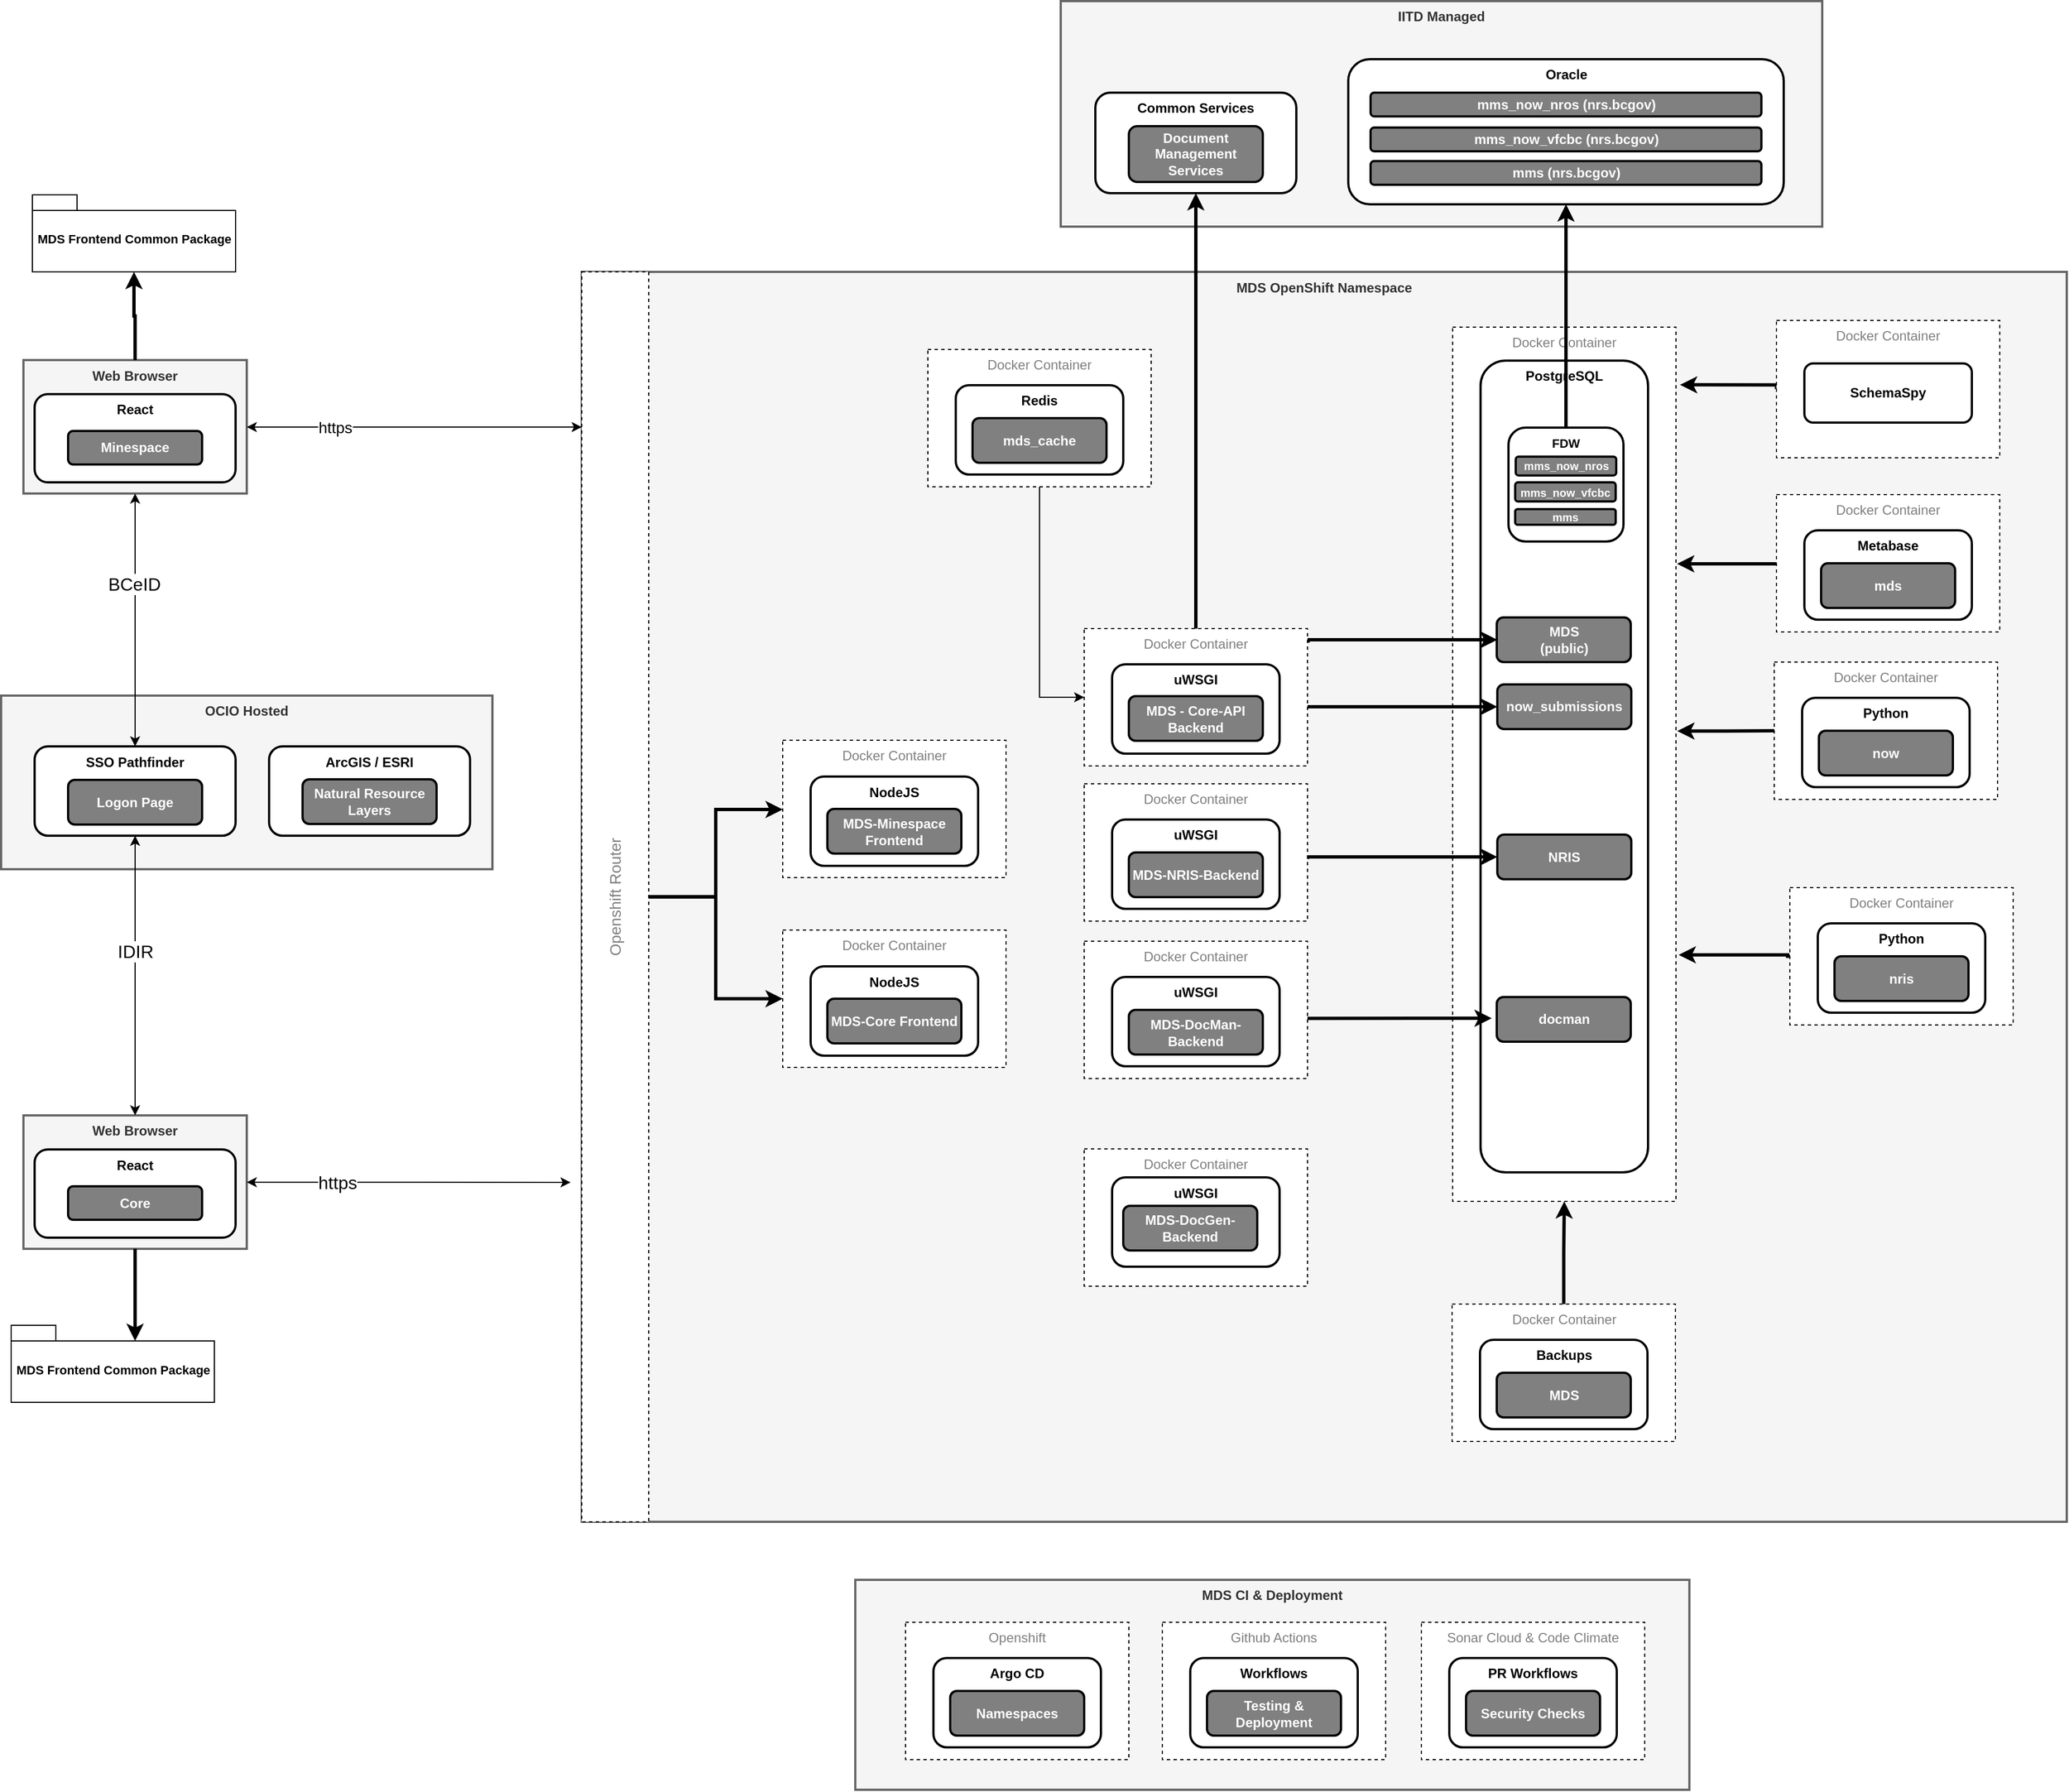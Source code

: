 <mxfile version="20.6.2" type="device" pages="6"><diagram id="6HLd_mwrC9RvBNphtoS-" name="Architecture Diagram"><mxGraphModel dx="5081" dy="5058" grid="0" gridSize="10" guides="1" tooltips="1" connect="1" arrows="1" fold="1" page="1" pageScale="1" pageWidth="2339" pageHeight="3300" math="0" shadow="0"><root><mxCell id="K_QBuxMU5SZqhzT2xsRf-0"/><mxCell id="K_QBuxMU5SZqhzT2xsRf-1" parent="K_QBuxMU5SZqhzT2xsRf-0"/><mxCell id="K_QBuxMU5SZqhzT2xsRf-6" value="OCIO Hosted" style="rounded=0;whiteSpace=wrap;html=1;verticalAlign=top;fillColor=#f5f5f5;strokeColor=#666666;fontColor=#333333;strokeWidth=2;fontStyle=1" parent="K_QBuxMU5SZqhzT2xsRf-1" vertex="1"><mxGeometry x="-30" y="530" width="440" height="155.5" as="geometry"/></mxCell><mxCell id="K_QBuxMU5SZqhzT2xsRf-16" value="MDS OpenShift Namespace" style="rounded=0;whiteSpace=wrap;html=1;verticalAlign=top;fillColor=#f5f5f5;strokeColor=#666666;fontColor=#333333;strokeWidth=2;fontStyle=1;movable=0;resizable=0;rotatable=0;deletable=0;editable=0;connectable=0;" parent="K_QBuxMU5SZqhzT2xsRf-1" vertex="1"><mxGeometry x="490" y="150.5" width="1330" height="1119.5" as="geometry"/></mxCell><mxCell id="K_QBuxMU5SZqhzT2xsRf-51" value="Docker Container" style="rounded=0;whiteSpace=wrap;html=1;strokeWidth=1;fillColor=#FFFFFF;fontColor=#808080;dashed=1;verticalAlign=top;" parent="K_QBuxMU5SZqhzT2xsRf-1" vertex="1"><mxGeometry x="1270" y="200" width="200" height="783" as="geometry"/></mxCell><mxCell id="K_QBuxMU5SZqhzT2xsRf-52" value="PostgreSQL" style="rounded=1;whiteSpace=wrap;html=1;strokeWidth=2;verticalAlign=top;fontStyle=1" parent="K_QBuxMU5SZqhzT2xsRf-1" vertex="1"><mxGeometry x="1295" y="230" width="150" height="727" as="geometry"/></mxCell><mxCell id="K_QBuxMU5SZqhzT2xsRf-53" value="MDS&lt;br&gt;(public)" style="rounded=1;whiteSpace=wrap;html=1;strokeWidth=2;fillColor=#808080;fontColor=#FFFFFF;fontStyle=1" parent="K_QBuxMU5SZqhzT2xsRf-1" vertex="1"><mxGeometry x="1309.5" y="460" width="120" height="40" as="geometry"/></mxCell><mxCell id="K_QBuxMU5SZqhzT2xsRf-54" value="NRIS" style="rounded=1;whiteSpace=wrap;html=1;strokeWidth=2;fillColor=#808080;fontColor=#FFFFFF;fontStyle=1" parent="K_QBuxMU5SZqhzT2xsRf-1" vertex="1"><mxGeometry x="1310" y="654.5" width="120" height="40" as="geometry"/></mxCell><mxCell id="K_QBuxMU5SZqhzT2xsRf-55" value="now_submissions" style="rounded=1;whiteSpace=wrap;html=1;strokeWidth=2;fillColor=#808080;fontColor=#FFFFFF;fontStyle=1" parent="K_QBuxMU5SZqhzT2xsRf-1" vertex="1"><mxGeometry x="1310" y="520" width="120" height="40" as="geometry"/></mxCell><mxCell id="K_QBuxMU5SZqhzT2xsRf-59" value="docman" style="rounded=1;whiteSpace=wrap;html=1;strokeWidth=2;fillColor=#808080;fontColor=#FFFFFF;fontStyle=1" parent="K_QBuxMU5SZqhzT2xsRf-1" vertex="1"><mxGeometry x="1309.5" y="800" width="120" height="40" as="geometry"/></mxCell><mxCell id="K_QBuxMU5SZqhzT2xsRf-60" style="edgeStyle=orthogonalEdgeStyle;rounded=0;orthogonalLoop=1;jettySize=auto;html=1;startArrow=classic;startFill=1;endArrow=none;endFill=0;fontColor=#FFFFFF;entryX=1.003;entryY=0.102;entryDx=0;entryDy=0;strokeWidth=3;entryPerimeter=0;" parent="K_QBuxMU5SZqhzT2xsRf-1" target="K_QBuxMU5SZqhzT2xsRf-36" edge="1"><mxGeometry relative="1" as="geometry"><mxPoint x="1015" y="425.643" as="targetPoint"/><mxPoint x="1310" y="480" as="sourcePoint"/><Array as="points"><mxPoint x="1310" y="480"/><mxPoint x="1141" y="480"/></Array></mxGeometry></mxCell><mxCell id="K_QBuxMU5SZqhzT2xsRf-61" style="edgeStyle=orthogonalEdgeStyle;rounded=0;orthogonalLoop=1;jettySize=auto;html=1;startArrow=classic;startFill=1;endArrow=none;endFill=0;fontColor=#FFFFFF;strokeWidth=3;exitX=0;exitY=0.5;exitDx=0;exitDy=0;entryX=0.999;entryY=0.549;entryDx=0;entryDy=0;entryPerimeter=0;" parent="K_QBuxMU5SZqhzT2xsRf-1" source="K_QBuxMU5SZqhzT2xsRf-54" target="K_QBuxMU5SZqhzT2xsRf-45" edge="1"><mxGeometry relative="1" as="geometry"><mxPoint x="1140" y="680" as="targetPoint"/><mxPoint x="1320.143" y="457.071" as="sourcePoint"/><Array as="points"><mxPoint x="1140" y="674"/></Array></mxGeometry></mxCell><mxCell id="K_QBuxMU5SZqhzT2xsRf-62" style="edgeStyle=orthogonalEdgeStyle;rounded=0;orthogonalLoop=1;jettySize=auto;html=1;startArrow=classic;startFill=1;endArrow=none;endFill=0;fontColor=#FFFFFF;entryX=0.997;entryY=0.562;entryDx=0;entryDy=0;strokeWidth=3;entryPerimeter=0;" parent="K_QBuxMU5SZqhzT2xsRf-1" target="K_QBuxMU5SZqhzT2xsRf-42" edge="1"><mxGeometry relative="1" as="geometry"><mxPoint x="1220.143" y="598.786" as="targetPoint"/><mxPoint x="1305" y="819" as="sourcePoint"/><Array as="points"><mxPoint x="1280" y="819"/><mxPoint x="1139" y="820"/></Array></mxGeometry></mxCell><mxCell id="K_QBuxMU5SZqhzT2xsRf-63" style="edgeStyle=orthogonalEdgeStyle;rounded=0;orthogonalLoop=1;jettySize=auto;html=1;startArrow=classic;startFill=1;endArrow=none;endFill=0;fontColor=#FFFFFF;strokeWidth=3;exitX=0;exitY=0.5;exitDx=0;exitDy=0;" parent="K_QBuxMU5SZqhzT2xsRf-1" source="K_QBuxMU5SZqhzT2xsRf-55" edge="1"><mxGeometry relative="1" as="geometry"><mxPoint x="1140" y="540" as="targetPoint"/><mxPoint x="1319.922" y="457.083" as="sourcePoint"/><Array as="points"><mxPoint x="1310" y="540"/></Array></mxGeometry></mxCell><mxCell id="K_QBuxMU5SZqhzT2xsRf-64" value="IITD Managed" style="rounded=0;whiteSpace=wrap;html=1;verticalAlign=top;fillColor=#f5f5f5;strokeColor=#666666;fontColor=#333333;strokeWidth=2;fontStyle=1;movable=0;resizable=0;rotatable=0;deletable=0;editable=0;connectable=0;" parent="K_QBuxMU5SZqhzT2xsRf-1" vertex="1"><mxGeometry x="919" y="-92" width="682" height="202" as="geometry"/></mxCell><mxCell id="K_QBuxMU5SZqhzT2xsRf-85" style="edgeStyle=orthogonalEdgeStyle;rounded=0;orthogonalLoop=1;jettySize=auto;html=1;startArrow=classic;startFill=1;endArrow=none;endFill=0;fontColor=#FFFFFF;entryX=0;entryY=0.5;entryDx=0;entryDy=0;strokeWidth=3;exitX=1.018;exitY=0.066;exitDx=0;exitDy=0;exitPerimeter=0;" parent="K_QBuxMU5SZqhzT2xsRf-1" source="K_QBuxMU5SZqhzT2xsRf-51" target="K_QBuxMU5SZqhzT2xsRf-82" edge="1"><mxGeometry relative="1" as="geometry"><mxPoint x="1550" y="440.167" as="targetPoint"/><mxPoint x="1480" y="260" as="sourcePoint"/><Array as="points"><mxPoint x="1560" y="252"/></Array></mxGeometry></mxCell><mxCell id="K_QBuxMU5SZqhzT2xsRf-86" style="edgeStyle=orthogonalEdgeStyle;rounded=0;orthogonalLoop=1;jettySize=auto;html=1;startArrow=classic;startFill=1;endArrow=none;endFill=0;fontColor=#FFFFFF;entryX=0.5;entryY=0;entryDx=0;entryDy=0;strokeWidth=3;exitX=0.5;exitY=1;exitDx=0;exitDy=0;" parent="K_QBuxMU5SZqhzT2xsRf-1" source="K_QBuxMU5SZqhzT2xsRf-71" target="K_QBuxMU5SZqhzT2xsRf-36" edge="1"><mxGeometry relative="1" as="geometry"><mxPoint x="1230" y="296.833" as="targetPoint"/><mxPoint x="1040" y="80" as="sourcePoint"/><Array as="points"><mxPoint x="1040" y="80"/></Array></mxGeometry></mxCell><mxCell id="K_QBuxMU5SZqhzT2xsRf-107" style="edgeStyle=orthogonalEdgeStyle;rounded=0;orthogonalLoop=1;jettySize=auto;html=1;startArrow=classic;startFill=1;endArrow=none;endFill=0;fontColor=#FFFFFF;strokeWidth=3;exitX=1.006;exitY=0.462;exitDx=0;exitDy=0;exitPerimeter=0;" parent="K_QBuxMU5SZqhzT2xsRf-1" source="K_QBuxMU5SZqhzT2xsRf-51" target="K_QBuxMU5SZqhzT2xsRf-93" edge="1"><mxGeometry relative="1" as="geometry"><mxPoint x="1439" y="882.5" as="targetPoint"/><mxPoint x="1480" y="624" as="sourcePoint"/><Array as="points"/></mxGeometry></mxCell><mxCell id="K_QBuxMU5SZqhzT2xsRf-110" style="edgeStyle=orthogonalEdgeStyle;rounded=0;orthogonalLoop=1;jettySize=auto;html=1;startArrow=classic;startFill=1;endArrow=none;endFill=0;fontColor=#FFFFFF;strokeWidth=3;entryX=0;entryY=0.5;entryDx=0;entryDy=0;exitX=1.012;exitY=0.718;exitDx=0;exitDy=0;exitPerimeter=0;" parent="K_QBuxMU5SZqhzT2xsRf-1" source="K_QBuxMU5SZqhzT2xsRf-51" target="K_QBuxMU5SZqhzT2xsRf-99" edge="1"><mxGeometry relative="1" as="geometry"><mxPoint x="1470" y="1020" as="targetPoint"/><mxPoint x="1480" y="860" as="sourcePoint"/><Array as="points"><mxPoint x="1570" y="762"/></Array></mxGeometry></mxCell><mxCell id="K_QBuxMU5SZqhzT2xsRf-111" value="MDS CI &amp;amp; Deployment" style="rounded=0;whiteSpace=wrap;html=1;verticalAlign=top;fillColor=#f5f5f5;strokeColor=#666666;fontColor=#333333;strokeWidth=2;fontStyle=1" parent="K_QBuxMU5SZqhzT2xsRf-1" vertex="1"><mxGeometry x="735" y="1322" width="747" height="188" as="geometry"/></mxCell><mxCell id="-pd_wosPam3-tutzcpU7-0" value="s" style="group" parent="K_QBuxMU5SZqhzT2xsRf-1" vertex="1" connectable="0"><mxGeometry x="940" y="936" width="200" height="123" as="geometry"/></mxCell><mxCell id="GADVUpV6PKhpNvoxIdtP-48" value="" style="group" vertex="1" connectable="0" parent="-pd_wosPam3-tutzcpU7-0"><mxGeometry width="200" height="123" as="geometry"/></mxCell><mxCell id="-pd_wosPam3-tutzcpU7-1" value="Docker Container" style="rounded=0;whiteSpace=wrap;html=1;strokeWidth=1;fillColor=#FFFFFF;fontColor=#808080;dashed=1;verticalAlign=top;" parent="GADVUpV6PKhpNvoxIdtP-48" vertex="1"><mxGeometry width="200" height="123" as="geometry"/></mxCell><mxCell id="-pd_wosPam3-tutzcpU7-2" value="uWSGI" style="rounded=1;whiteSpace=wrap;html=1;strokeWidth=2;verticalAlign=top;fontStyle=1" parent="GADVUpV6PKhpNvoxIdtP-48" vertex="1"><mxGeometry x="25" y="25.5" width="150" height="80" as="geometry"/></mxCell><mxCell id="-pd_wosPam3-tutzcpU7-3" value="MDS-DocGen-Backend" style="rounded=1;whiteSpace=wrap;html=1;strokeWidth=2;fillColor=#808080;fontColor=#FFFFFF;fontStyle=1" parent="GADVUpV6PKhpNvoxIdtP-48" vertex="1"><mxGeometry x="35" y="51" width="120" height="40" as="geometry"/></mxCell><mxCell id="GADVUpV6PKhpNvoxIdtP-7" value="" style="group" vertex="1" connectable="0" parent="K_QBuxMU5SZqhzT2xsRf-1"><mxGeometry x="670" y="570" width="200" height="123" as="geometry"/></mxCell><mxCell id="K_QBuxMU5SZqhzT2xsRf-32" value="Docker Container" style="rounded=0;whiteSpace=wrap;html=1;strokeWidth=1;fillColor=#FFFFFF;fontColor=#808080;dashed=1;verticalAlign=top;" parent="GADVUpV6PKhpNvoxIdtP-7" vertex="1"><mxGeometry width="200" height="123" as="geometry"/></mxCell><mxCell id="K_QBuxMU5SZqhzT2xsRf-33" value="NodeJS" style="rounded=1;whiteSpace=wrap;html=1;strokeWidth=2;verticalAlign=top;fontStyle=1" parent="GADVUpV6PKhpNvoxIdtP-7" vertex="1"><mxGeometry x="25" y="32.5" width="150" height="80" as="geometry"/></mxCell><mxCell id="K_QBuxMU5SZqhzT2xsRf-34" value="MDS-Minespace Frontend" style="rounded=1;whiteSpace=wrap;html=1;strokeWidth=2;fillColor=#808080;fontColor=#FFFFFF;fontStyle=1" parent="GADVUpV6PKhpNvoxIdtP-7" vertex="1"><mxGeometry x="40" y="61.5" width="120" height="40" as="geometry"/></mxCell><mxCell id="GADVUpV6PKhpNvoxIdtP-8" value="" style="group" vertex="1" connectable="0" parent="K_QBuxMU5SZqhzT2xsRf-1"><mxGeometry x="210" y="575.5" width="180" height="80" as="geometry"/></mxCell><mxCell id="K_QBuxMU5SZqhzT2xsRf-124" value="ArcGIS / ESRI" style="rounded=1;whiteSpace=wrap;html=1;strokeWidth=2;verticalAlign=top;fontStyle=1" parent="GADVUpV6PKhpNvoxIdtP-8" vertex="1"><mxGeometry width="180" height="80" as="geometry"/></mxCell><mxCell id="K_QBuxMU5SZqhzT2xsRf-125" value="Natural Resource Layers" style="rounded=1;whiteSpace=wrap;html=1;strokeWidth=2;fillColor=#808080;fontColor=#FFFFFF;fontStyle=1" parent="GADVUpV6PKhpNvoxIdtP-8" vertex="1"><mxGeometry x="30" y="29.5" width="120" height="40" as="geometry"/></mxCell><mxCell id="GADVUpV6PKhpNvoxIdtP-9" value="" style="group" vertex="1" connectable="0" parent="K_QBuxMU5SZqhzT2xsRf-1"><mxGeometry y="575.5" width="180" height="80" as="geometry"/></mxCell><mxCell id="K_QBuxMU5SZqhzT2xsRf-7" value="SSO Pathfinder" style="rounded=1;whiteSpace=wrap;html=1;strokeWidth=2;verticalAlign=top;fontStyle=1" parent="GADVUpV6PKhpNvoxIdtP-9" vertex="1"><mxGeometry width="180" height="80" as="geometry"/></mxCell><mxCell id="K_QBuxMU5SZqhzT2xsRf-8" value="Logon Page" style="rounded=1;whiteSpace=wrap;html=1;strokeWidth=2;fillColor=#808080;fontColor=#FFFFFF;fontStyle=1" parent="GADVUpV6PKhpNvoxIdtP-9" vertex="1"><mxGeometry x="30" y="30" width="120" height="40" as="geometry"/></mxCell><mxCell id="GADVUpV6PKhpNvoxIdtP-18" value="" style="group" vertex="1" connectable="0" parent="K_QBuxMU5SZqhzT2xsRf-1"><mxGeometry x="-10" y="906" width="200" height="119.5" as="geometry"/></mxCell><mxCell id="GADVUpV6PKhpNvoxIdtP-15" value="Web Browser" style="rounded=0;whiteSpace=wrap;html=1;verticalAlign=top;fillColor=#f5f5f5;strokeColor=#666666;fontColor=#333333;strokeWidth=2;fontStyle=1" vertex="1" parent="GADVUpV6PKhpNvoxIdtP-18"><mxGeometry width="200" height="119.5" as="geometry"/></mxCell><mxCell id="GADVUpV6PKhpNvoxIdtP-16" value="React" style="rounded=1;whiteSpace=wrap;html=1;strokeWidth=2;verticalAlign=top;fontStyle=1" vertex="1" parent="GADVUpV6PKhpNvoxIdtP-18"><mxGeometry x="10" y="30.5" width="180" height="79" as="geometry"/></mxCell><mxCell id="GADVUpV6PKhpNvoxIdtP-17" value="Core" style="rounded=1;whiteSpace=wrap;html=1;strokeWidth=2;fillColor=#808080;fontColor=#FFFFFF;fontStyle=1;" vertex="1" parent="GADVUpV6PKhpNvoxIdtP-18"><mxGeometry x="40" y="63.5" width="120" height="30" as="geometry"/></mxCell><mxCell id="GADVUpV6PKhpNvoxIdtP-19" value="" style="group" vertex="1" connectable="0" parent="K_QBuxMU5SZqhzT2xsRf-1"><mxGeometry x="-10" y="229.5" width="200" height="119.5" as="geometry"/></mxCell><mxCell id="GADVUpV6PKhpNvoxIdtP-11" value="Web Browser" style="rounded=0;whiteSpace=wrap;html=1;verticalAlign=top;fillColor=#f5f5f5;strokeColor=#666666;fontColor=#333333;strokeWidth=2;fontStyle=1" vertex="1" parent="GADVUpV6PKhpNvoxIdtP-19"><mxGeometry width="200" height="119.5" as="geometry"/></mxCell><mxCell id="GADVUpV6PKhpNvoxIdtP-12" value="React" style="rounded=1;whiteSpace=wrap;html=1;strokeWidth=2;verticalAlign=top;fontStyle=1" vertex="1" parent="GADVUpV6PKhpNvoxIdtP-19"><mxGeometry x="10" y="30.5" width="180" height="79" as="geometry"/></mxCell><mxCell id="GADVUpV6PKhpNvoxIdtP-14" value="Minespace" style="rounded=1;whiteSpace=wrap;html=1;strokeWidth=2;fillColor=#808080;fontColor=#FFFFFF;fontStyle=1;" vertex="1" parent="GADVUpV6PKhpNvoxIdtP-19"><mxGeometry x="40" y="63.5" width="120" height="30" as="geometry"/></mxCell><mxCell id="GADVUpV6PKhpNvoxIdtP-20" style="edgeStyle=orthogonalEdgeStyle;rounded=0;orthogonalLoop=1;jettySize=auto;html=1;strokeWidth=1;startArrow=classic;startFill=1;" edge="1" parent="K_QBuxMU5SZqhzT2xsRf-1" source="GADVUpV6PKhpNvoxIdtP-11" target="K_QBuxMU5SZqhzT2xsRf-7"><mxGeometry relative="1" as="geometry"/></mxCell><mxCell id="GADVUpV6PKhpNvoxIdtP-35" value="&lt;font style=&quot;font-size: 16px;&quot;&gt;BCeID&lt;/font&gt;" style="edgeLabel;html=1;align=center;verticalAlign=middle;resizable=0;points=[];fontSize=14;" vertex="1" connectable="0" parent="GADVUpV6PKhpNvoxIdtP-20"><mxGeometry x="-0.285" y="-1" relative="1" as="geometry"><mxPoint as="offset"/></mxGeometry></mxCell><mxCell id="GADVUpV6PKhpNvoxIdtP-24" style="edgeStyle=elbowEdgeStyle;rounded=0;orthogonalLoop=1;jettySize=auto;elbow=horizontal;html=1;exitX=0.5;exitY=0;exitDx=0;exitDy=0;entryX=0.5;entryY=1;entryDx=0;entryDy=0;strokeWidth=1;startArrow=classic;startFill=1;" edge="1" parent="K_QBuxMU5SZqhzT2xsRf-1" source="GADVUpV6PKhpNvoxIdtP-15" target="K_QBuxMU5SZqhzT2xsRf-7"><mxGeometry relative="1" as="geometry"/></mxCell><mxCell id="GADVUpV6PKhpNvoxIdtP-36" value="IDIR" style="edgeLabel;html=1;align=center;verticalAlign=middle;resizable=0;points=[];fontSize=16;" vertex="1" connectable="0" parent="GADVUpV6PKhpNvoxIdtP-24"><mxGeometry x="0.175" relative="1" as="geometry"><mxPoint as="offset"/></mxGeometry></mxCell><mxCell id="GADVUpV6PKhpNvoxIdtP-26" value="&lt;font style=&quot;font-size: 14px;&quot;&gt;Openshift Router&lt;/font&gt;" style="rounded=0;whiteSpace=wrap;html=1;strokeWidth=1;fillColor=#FFFFFF;fontColor=#808080;dashed=1;verticalAlign=middle;direction=east;horizontal=0;align=center;" vertex="1" parent="K_QBuxMU5SZqhzT2xsRf-1"><mxGeometry x="490" y="150.5" width="60" height="1119.5" as="geometry"/></mxCell><mxCell id="GADVUpV6PKhpNvoxIdtP-29" style="edgeStyle=elbowEdgeStyle;rounded=0;orthogonalLoop=1;jettySize=auto;elbow=vertical;html=1;strokeWidth=1;fontSize=14;startArrow=classic;startFill=1;" edge="1" parent="K_QBuxMU5SZqhzT2xsRf-1" source="GADVUpV6PKhpNvoxIdtP-11" target="GADVUpV6PKhpNvoxIdtP-26"><mxGeometry relative="1" as="geometry"/></mxCell><mxCell id="GADVUpV6PKhpNvoxIdtP-34" value="https" style="edgeLabel;html=1;align=center;verticalAlign=middle;resizable=0;points=[];fontSize=14;" vertex="1" connectable="0" parent="GADVUpV6PKhpNvoxIdtP-29"><mxGeometry x="-0.472" relative="1" as="geometry"><mxPoint as="offset"/></mxGeometry></mxCell><mxCell id="GADVUpV6PKhpNvoxIdtP-31" style="rounded=0;orthogonalLoop=1;jettySize=auto;elbow=vertical;html=1;strokeWidth=1;fontSize=14;startArrow=classic;startFill=1;" edge="1" parent="K_QBuxMU5SZqhzT2xsRf-1" source="GADVUpV6PKhpNvoxIdtP-15"><mxGeometry relative="1" as="geometry"><mxPoint x="480" y="966" as="targetPoint"/></mxGeometry></mxCell><mxCell id="GADVUpV6PKhpNvoxIdtP-37" value="https" style="edgeLabel;html=1;align=center;verticalAlign=middle;resizable=0;points=[];fontSize=16;" vertex="1" connectable="0" parent="GADVUpV6PKhpNvoxIdtP-31"><mxGeometry x="-0.083" y="-4" relative="1" as="geometry"><mxPoint x="-52" y="-4" as="offset"/></mxGeometry></mxCell><mxCell id="GADVUpV6PKhpNvoxIdtP-41" value="" style="group" vertex="1" connectable="0" parent="K_QBuxMU5SZqhzT2xsRf-1"><mxGeometry x="670" y="740" width="200" height="123" as="geometry"/></mxCell><mxCell id="GADVUpV6PKhpNvoxIdtP-42" value="Docker Container" style="rounded=0;whiteSpace=wrap;html=1;strokeWidth=1;fillColor=#FFFFFF;fontColor=#808080;dashed=1;verticalAlign=top;" vertex="1" parent="GADVUpV6PKhpNvoxIdtP-41"><mxGeometry width="200" height="123" as="geometry"/></mxCell><mxCell id="GADVUpV6PKhpNvoxIdtP-43" value="NodeJS" style="rounded=1;whiteSpace=wrap;html=1;strokeWidth=2;verticalAlign=top;fontStyle=1" vertex="1" parent="GADVUpV6PKhpNvoxIdtP-41"><mxGeometry x="25" y="32.5" width="150" height="80" as="geometry"/></mxCell><mxCell id="GADVUpV6PKhpNvoxIdtP-44" value="MDS-Core Frontend" style="rounded=1;whiteSpace=wrap;html=1;strokeWidth=2;fillColor=#808080;fontColor=#FFFFFF;fontStyle=1" vertex="1" parent="GADVUpV6PKhpNvoxIdtP-41"><mxGeometry x="40" y="61.5" width="120" height="40" as="geometry"/></mxCell><mxCell id="GADVUpV6PKhpNvoxIdtP-49" value="" style="group" vertex="1" connectable="0" parent="K_QBuxMU5SZqhzT2xsRf-1"><mxGeometry x="940" y="750" width="200" height="123" as="geometry"/></mxCell><mxCell id="K_QBuxMU5SZqhzT2xsRf-42" value="Docker Container" style="rounded=0;whiteSpace=wrap;html=1;strokeWidth=1;fillColor=#FFFFFF;fontColor=#808080;dashed=1;verticalAlign=top;" parent="GADVUpV6PKhpNvoxIdtP-49" vertex="1"><mxGeometry width="200" height="123" as="geometry"/></mxCell><mxCell id="K_QBuxMU5SZqhzT2xsRf-43" value="uWSGI" style="rounded=1;whiteSpace=wrap;html=1;strokeWidth=2;verticalAlign=top;fontStyle=1" parent="GADVUpV6PKhpNvoxIdtP-49" vertex="1"><mxGeometry x="25" y="32" width="150" height="80" as="geometry"/></mxCell><mxCell id="K_QBuxMU5SZqhzT2xsRf-44" value="MDS-DocMan-Backend" style="rounded=1;whiteSpace=wrap;html=1;strokeWidth=2;fillColor=#808080;fontColor=#FFFFFF;fontStyle=1" parent="GADVUpV6PKhpNvoxIdtP-49" vertex="1"><mxGeometry x="40" y="61.5" width="120" height="40" as="geometry"/></mxCell><mxCell id="GADVUpV6PKhpNvoxIdtP-50" value="" style="group" vertex="1" connectable="0" parent="K_QBuxMU5SZqhzT2xsRf-1"><mxGeometry x="940" y="609" width="200" height="123" as="geometry"/></mxCell><mxCell id="K_QBuxMU5SZqhzT2xsRf-45" value="Docker Container" style="rounded=0;whiteSpace=wrap;html=1;strokeWidth=1;fillColor=#FFFFFF;fontColor=#808080;dashed=1;verticalAlign=top;" parent="GADVUpV6PKhpNvoxIdtP-50" vertex="1"><mxGeometry width="200" height="123" as="geometry"/></mxCell><mxCell id="K_QBuxMU5SZqhzT2xsRf-46" value="uWSGI" style="rounded=1;whiteSpace=wrap;html=1;strokeWidth=2;verticalAlign=top;fontStyle=1" parent="GADVUpV6PKhpNvoxIdtP-50" vertex="1"><mxGeometry x="25" y="32" width="150" height="80" as="geometry"/></mxCell><mxCell id="K_QBuxMU5SZqhzT2xsRf-47" value="MDS-NRIS-Backend" style="rounded=1;whiteSpace=wrap;html=1;strokeWidth=2;fillColor=#808080;fontColor=#FFFFFF;fontStyle=1" parent="GADVUpV6PKhpNvoxIdtP-50" vertex="1"><mxGeometry x="40" y="61.5" width="120" height="40" as="geometry"/></mxCell><mxCell id="GADVUpV6PKhpNvoxIdtP-51" value="" style="group" vertex="1" connectable="0" parent="K_QBuxMU5SZqhzT2xsRf-1"><mxGeometry x="940" y="470" width="200" height="123" as="geometry"/></mxCell><mxCell id="K_QBuxMU5SZqhzT2xsRf-36" value="Docker Container" style="rounded=0;whiteSpace=wrap;html=1;strokeWidth=1;fillColor=#FFFFFF;fontColor=#808080;dashed=1;verticalAlign=top;" parent="GADVUpV6PKhpNvoxIdtP-51" vertex="1"><mxGeometry width="200" height="123" as="geometry"/></mxCell><mxCell id="K_QBuxMU5SZqhzT2xsRf-37" value="uWSGI" style="rounded=1;whiteSpace=wrap;html=1;strokeWidth=2;verticalAlign=top;fontStyle=1" parent="GADVUpV6PKhpNvoxIdtP-51" vertex="1"><mxGeometry x="25" y="32" width="150" height="80" as="geometry"/></mxCell><mxCell id="K_QBuxMU5SZqhzT2xsRf-38" value="MDS - Core-API Backend" style="rounded=1;whiteSpace=wrap;html=1;strokeWidth=2;fillColor=#808080;fontColor=#FFFFFF;fontStyle=1" parent="GADVUpV6PKhpNvoxIdtP-51" vertex="1"><mxGeometry x="40" y="60.5" width="120" height="40" as="geometry"/></mxCell><mxCell id="GADVUpV6PKhpNvoxIdtP-52" value="" style="group" vertex="1" connectable="0" parent="K_QBuxMU5SZqhzT2xsRf-1"><mxGeometry x="1558" y="500" width="200" height="123" as="geometry"/></mxCell><mxCell id="K_QBuxMU5SZqhzT2xsRf-93" value="Docker Container" style="rounded=0;whiteSpace=wrap;html=1;strokeWidth=1;fillColor=#FFFFFF;fontColor=#808080;dashed=1;verticalAlign=top;" parent="GADVUpV6PKhpNvoxIdtP-52" vertex="1"><mxGeometry width="200" height="123" as="geometry"/></mxCell><mxCell id="K_QBuxMU5SZqhzT2xsRf-94" value="Python" style="rounded=1;whiteSpace=wrap;html=1;strokeWidth=2;verticalAlign=top;fontStyle=1" parent="GADVUpV6PKhpNvoxIdtP-52" vertex="1"><mxGeometry x="25" y="32" width="150" height="80" as="geometry"/></mxCell><mxCell id="K_QBuxMU5SZqhzT2xsRf-95" value="now" style="rounded=1;whiteSpace=wrap;html=1;strokeWidth=2;fillColor=#808080;fontColor=#FFFFFF;fontStyle=1" parent="GADVUpV6PKhpNvoxIdtP-52" vertex="1"><mxGeometry x="40" y="61.5" width="120" height="40" as="geometry"/></mxCell><mxCell id="GADVUpV6PKhpNvoxIdtP-53" value="" style="group" vertex="1" connectable="0" parent="K_QBuxMU5SZqhzT2xsRf-1"><mxGeometry x="780" y="1360" width="200" height="123" as="geometry"/></mxCell><mxCell id="K_QBuxMU5SZqhzT2xsRf-115" value="Openshift" style="rounded=0;whiteSpace=wrap;html=1;strokeWidth=1;fillColor=#FFFFFF;fontColor=#808080;dashed=1;verticalAlign=top;" parent="GADVUpV6PKhpNvoxIdtP-53" vertex="1"><mxGeometry width="200" height="123" as="geometry"/></mxCell><mxCell id="K_QBuxMU5SZqhzT2xsRf-116" value="Argo CD" style="rounded=1;whiteSpace=wrap;html=1;strokeWidth=2;verticalAlign=top;fontStyle=1" parent="GADVUpV6PKhpNvoxIdtP-53" vertex="1"><mxGeometry x="25" y="32" width="150" height="80" as="geometry"/></mxCell><mxCell id="K_QBuxMU5SZqhzT2xsRf-117" value="Namespaces" style="rounded=1;whiteSpace=wrap;html=1;strokeWidth=2;fillColor=#808080;fontColor=#FFFFFF;fontStyle=1" parent="GADVUpV6PKhpNvoxIdtP-53" vertex="1"><mxGeometry x="40" y="61.5" width="120" height="40" as="geometry"/></mxCell><mxCell id="GADVUpV6PKhpNvoxIdtP-54" value="" style="group" vertex="1" connectable="0" parent="K_QBuxMU5SZqhzT2xsRf-1"><mxGeometry x="1010" y="1360" width="200" height="123" as="geometry"/></mxCell><mxCell id="GADVUpV6PKhpNvoxIdtP-55" value="Github Actions" style="rounded=0;whiteSpace=wrap;html=1;strokeWidth=1;fillColor=#FFFFFF;fontColor=#808080;dashed=1;verticalAlign=top;" vertex="1" parent="GADVUpV6PKhpNvoxIdtP-54"><mxGeometry width="200" height="123" as="geometry"/></mxCell><mxCell id="GADVUpV6PKhpNvoxIdtP-56" value="Workflows" style="rounded=1;whiteSpace=wrap;html=1;strokeWidth=2;verticalAlign=top;fontStyle=1" vertex="1" parent="GADVUpV6PKhpNvoxIdtP-54"><mxGeometry x="25" y="32" width="150" height="80" as="geometry"/></mxCell><mxCell id="GADVUpV6PKhpNvoxIdtP-57" value="Testing &amp;amp; Deployment" style="rounded=1;whiteSpace=wrap;html=1;strokeWidth=2;fillColor=#808080;fontColor=#FFFFFF;fontStyle=1" vertex="1" parent="GADVUpV6PKhpNvoxIdtP-54"><mxGeometry x="40" y="61.5" width="120" height="40" as="geometry"/></mxCell><mxCell id="GADVUpV6PKhpNvoxIdtP-58" value="" style="group" vertex="1" connectable="0" parent="K_QBuxMU5SZqhzT2xsRf-1"><mxGeometry x="1242" y="1360" width="200" height="123" as="geometry"/></mxCell><mxCell id="GADVUpV6PKhpNvoxIdtP-59" value="Sonar Cloud &amp;amp; Code Climate" style="rounded=0;whiteSpace=wrap;html=1;strokeWidth=1;fillColor=#FFFFFF;fontColor=#808080;dashed=1;verticalAlign=top;" vertex="1" parent="GADVUpV6PKhpNvoxIdtP-58"><mxGeometry width="200" height="123" as="geometry"/></mxCell><mxCell id="GADVUpV6PKhpNvoxIdtP-60" value="PR Workflows" style="rounded=1;whiteSpace=wrap;html=1;strokeWidth=2;verticalAlign=top;fontStyle=1" vertex="1" parent="GADVUpV6PKhpNvoxIdtP-58"><mxGeometry x="25" y="32" width="150" height="80" as="geometry"/></mxCell><mxCell id="GADVUpV6PKhpNvoxIdtP-61" value="Security Checks" style="rounded=1;whiteSpace=wrap;html=1;strokeWidth=2;fillColor=#808080;fontColor=#FFFFFF;fontStyle=1" vertex="1" parent="GADVUpV6PKhpNvoxIdtP-58"><mxGeometry x="40" y="61.5" width="120" height="40" as="geometry"/></mxCell><mxCell id="GADVUpV6PKhpNvoxIdtP-62" value="" style="group" vertex="1" connectable="0" parent="K_QBuxMU5SZqhzT2xsRf-1"><mxGeometry x="800" y="220" width="200" height="123" as="geometry"/></mxCell><mxCell id="K_QBuxMU5SZqhzT2xsRf-73" value="Docker Container" style="rounded=0;whiteSpace=wrap;html=1;strokeWidth=1;fillColor=#FFFFFF;fontColor=#808080;dashed=1;verticalAlign=top;" parent="GADVUpV6PKhpNvoxIdtP-62" vertex="1"><mxGeometry width="200" height="123" as="geometry"/></mxCell><mxCell id="K_QBuxMU5SZqhzT2xsRf-74" value="Redis" style="rounded=1;whiteSpace=wrap;html=1;strokeWidth=2;verticalAlign=top;fontStyle=1" parent="GADVUpV6PKhpNvoxIdtP-62" vertex="1"><mxGeometry x="25" y="32" width="150" height="80" as="geometry"/></mxCell><mxCell id="K_QBuxMU5SZqhzT2xsRf-75" value="mds_cache" style="rounded=1;whiteSpace=wrap;html=1;strokeWidth=2;fillColor=#808080;fontColor=#FFFFFF;fontStyle=1" parent="GADVUpV6PKhpNvoxIdtP-62" vertex="1"><mxGeometry x="40" y="61.5" width="120" height="40" as="geometry"/></mxCell><mxCell id="GADVUpV6PKhpNvoxIdtP-63" style="edgeStyle=orthogonalEdgeStyle;rounded=0;orthogonalLoop=1;jettySize=auto;html=1;strokeWidth=1;fontSize=16;startArrow=classic;startFill=1;elbow=vertical;exitX=0;exitY=0.5;exitDx=0;exitDy=0;entryX=0.5;entryY=1;entryDx=0;entryDy=0;endArrow=none;endFill=0;" edge="1" parent="K_QBuxMU5SZqhzT2xsRf-1" source="K_QBuxMU5SZqhzT2xsRf-36" target="K_QBuxMU5SZqhzT2xsRf-73"><mxGeometry relative="1" as="geometry"><mxPoint x="740" y="350" as="targetPoint"/></mxGeometry></mxCell><mxCell id="GADVUpV6PKhpNvoxIdtP-64" value="" style="group" vertex="1" connectable="0" parent="K_QBuxMU5SZqhzT2xsRf-1"><mxGeometry x="1560" y="200" width="200" height="123" as="geometry"/></mxCell><mxCell id="DQ6EV-vJoxTE06AJ2_hS-6" value="" style="group" vertex="1" connectable="0" parent="GADVUpV6PKhpNvoxIdtP-64"><mxGeometry width="200" height="123" as="geometry"/></mxCell><mxCell id="K_QBuxMU5SZqhzT2xsRf-82" value="Docker Container" style="rounded=0;whiteSpace=wrap;html=1;strokeWidth=1;fillColor=#FFFFFF;fontColor=#808080;dashed=1;verticalAlign=top;" parent="DQ6EV-vJoxTE06AJ2_hS-6" vertex="1"><mxGeometry y="-6" width="200" height="123" as="geometry"/></mxCell><mxCell id="K_QBuxMU5SZqhzT2xsRf-83" value="SchemaSpy" style="rounded=1;whiteSpace=wrap;html=1;strokeWidth=2;verticalAlign=middle;fontStyle=1" parent="DQ6EV-vJoxTE06AJ2_hS-6" vertex="1"><mxGeometry x="25" y="32.5" width="150" height="53" as="geometry"/></mxCell><mxCell id="GADVUpV6PKhpNvoxIdtP-66" value="" style="group" vertex="1" connectable="0" parent="K_QBuxMU5SZqhzT2xsRf-1"><mxGeometry x="1560" y="350" width="200" height="123" as="geometry"/></mxCell><mxCell id="K_QBuxMU5SZqhzT2xsRf-77" value="Docker Container" style="rounded=0;whiteSpace=wrap;html=1;strokeWidth=1;fillColor=#FFFFFF;fontColor=#808080;dashed=1;verticalAlign=top;" parent="GADVUpV6PKhpNvoxIdtP-66" vertex="1"><mxGeometry width="200" height="123" as="geometry"/></mxCell><mxCell id="K_QBuxMU5SZqhzT2xsRf-78" value="Metabase" style="rounded=1;whiteSpace=wrap;html=1;strokeWidth=2;verticalAlign=top;fontStyle=1" parent="GADVUpV6PKhpNvoxIdtP-66" vertex="1"><mxGeometry x="25" y="32" width="150" height="80" as="geometry"/></mxCell><mxCell id="K_QBuxMU5SZqhzT2xsRf-79" value="mds" style="rounded=1;whiteSpace=wrap;html=1;strokeWidth=2;fillColor=#808080;fontColor=#FFFFFF;fontStyle=1" parent="GADVUpV6PKhpNvoxIdtP-66" vertex="1"><mxGeometry x="40" y="61.5" width="120" height="40" as="geometry"/></mxCell><mxCell id="GADVUpV6PKhpNvoxIdtP-68" style="edgeStyle=orthogonalEdgeStyle;rounded=0;orthogonalLoop=1;jettySize=auto;html=1;strokeWidth=3;fontSize=16;startArrow=none;startFill=0;endArrow=classic;endFill=1;elbow=vertical;" edge="1" parent="K_QBuxMU5SZqhzT2xsRf-1" source="K_QBuxMU5SZqhzT2xsRf-77"><mxGeometry relative="1" as="geometry"><mxPoint x="1471" y="412" as="targetPoint"/><Array as="points"><mxPoint x="1471" y="412"/></Array></mxGeometry></mxCell><mxCell id="GADVUpV6PKhpNvoxIdtP-69" value="" style="group" vertex="1" connectable="0" parent="K_QBuxMU5SZqhzT2xsRf-1"><mxGeometry x="950" y="-10" width="180" height="90" as="geometry"/></mxCell><mxCell id="K_QBuxMU5SZqhzT2xsRf-71" value="Common Services" style="rounded=1;whiteSpace=wrap;html=1;strokeWidth=2;verticalAlign=top;fontStyle=1" parent="GADVUpV6PKhpNvoxIdtP-69" vertex="1"><mxGeometry width="180" height="90" as="geometry"/></mxCell><mxCell id="K_QBuxMU5SZqhzT2xsRf-72" value="Document Management Services" style="rounded=1;whiteSpace=wrap;html=1;strokeWidth=2;fillColor=#808080;fontColor=#FFFFFF;fontStyle=1" parent="GADVUpV6PKhpNvoxIdtP-69" vertex="1"><mxGeometry x="30" y="30" width="120" height="50" as="geometry"/></mxCell><mxCell id="GADVUpV6PKhpNvoxIdtP-70" value="" style="group" vertex="1" connectable="0" parent="K_QBuxMU5SZqhzT2xsRf-1"><mxGeometry x="1176.5" y="-40" width="390" height="130" as="geometry"/></mxCell><mxCell id="K_QBuxMU5SZqhzT2xsRf-66" value="Oracle" style="rounded=1;whiteSpace=wrap;html=1;strokeWidth=2;verticalAlign=top;fontStyle=1" parent="GADVUpV6PKhpNvoxIdtP-70" vertex="1"><mxGeometry width="390" height="130" as="geometry"/></mxCell><mxCell id="K_QBuxMU5SZqhzT2xsRf-67" value="mms_now_nros (nrs.bcgov)" style="rounded=1;whiteSpace=wrap;html=1;strokeWidth=2;fillColor=#808080;fontColor=#FFFFFF;fontStyle=1" parent="GADVUpV6PKhpNvoxIdtP-70" vertex="1"><mxGeometry x="20" y="30" width="350" height="21.25" as="geometry"/></mxCell><mxCell id="GADVUpV6PKhpNvoxIdtP-84" style="edgeStyle=orthogonalEdgeStyle;rounded=0;orthogonalLoop=1;jettySize=auto;html=1;exitX=0.5;exitY=1;exitDx=0;exitDy=0;strokeWidth=3;fontSize=3;startArrow=none;startFill=0;endArrow=classic;endFill=1;elbow=vertical;" edge="1" parent="GADVUpV6PKhpNvoxIdtP-70" source="K_QBuxMU5SZqhzT2xsRf-67" target="K_QBuxMU5SZqhzT2xsRf-67"><mxGeometry relative="1" as="geometry"/></mxCell><mxCell id="GADVUpV6PKhpNvoxIdtP-85" value="mms_now_vfcbc (nrs.bcgov)" style="rounded=1;whiteSpace=wrap;html=1;strokeWidth=2;fillColor=#808080;fontColor=#FFFFFF;fontStyle=1" vertex="1" parent="GADVUpV6PKhpNvoxIdtP-70"><mxGeometry x="20" y="61.25" width="350" height="21.25" as="geometry"/></mxCell><mxCell id="GADVUpV6PKhpNvoxIdtP-86" value="mms (nrs.bcgov)" style="rounded=1;whiteSpace=wrap;html=1;strokeWidth=2;fillColor=#808080;fontColor=#FFFFFF;fontStyle=1" vertex="1" parent="GADVUpV6PKhpNvoxIdtP-70"><mxGeometry x="20" y="91.25" width="350" height="21.25" as="geometry"/></mxCell><mxCell id="GADVUpV6PKhpNvoxIdtP-73" value="" style="group" vertex="1" connectable="0" parent="K_QBuxMU5SZqhzT2xsRf-1"><mxGeometry x="1572" y="702" width="200" height="123" as="geometry"/></mxCell><mxCell id="K_QBuxMU5SZqhzT2xsRf-99" value="Docker Container" style="rounded=0;whiteSpace=wrap;html=1;strokeWidth=1;fillColor=#FFFFFF;fontColor=#808080;dashed=1;verticalAlign=top;" parent="GADVUpV6PKhpNvoxIdtP-73" vertex="1"><mxGeometry width="200" height="123" as="geometry"/></mxCell><mxCell id="K_QBuxMU5SZqhzT2xsRf-100" value="Python" style="rounded=1;whiteSpace=wrap;html=1;strokeWidth=2;verticalAlign=top;fontStyle=1" parent="GADVUpV6PKhpNvoxIdtP-73" vertex="1"><mxGeometry x="25" y="32" width="150" height="80" as="geometry"/></mxCell><mxCell id="K_QBuxMU5SZqhzT2xsRf-101" value="nris" style="rounded=1;whiteSpace=wrap;html=1;strokeWidth=2;fillColor=#808080;fontColor=#FFFFFF;fontStyle=1" parent="GADVUpV6PKhpNvoxIdtP-73" vertex="1"><mxGeometry x="40" y="61.5" width="120" height="40" as="geometry"/></mxCell><mxCell id="GADVUpV6PKhpNvoxIdtP-76" style="edgeStyle=orthogonalEdgeStyle;rounded=0;orthogonalLoop=1;jettySize=auto;html=1;strokeWidth=3;fontSize=3;startArrow=none;startFill=0;endArrow=classic;endFill=1;elbow=vertical;exitX=1;exitY=0.5;exitDx=0;exitDy=0;" edge="1" parent="K_QBuxMU5SZqhzT2xsRf-1" source="GADVUpV6PKhpNvoxIdtP-26" target="K_QBuxMU5SZqhzT2xsRf-32"><mxGeometry relative="1" as="geometry"><Array as="points"><mxPoint x="610" y="710"/><mxPoint x="610" y="632"/></Array></mxGeometry></mxCell><mxCell id="GADVUpV6PKhpNvoxIdtP-81" style="edgeStyle=orthogonalEdgeStyle;rounded=0;orthogonalLoop=1;jettySize=auto;html=1;strokeWidth=3;fontSize=3;startArrow=none;startFill=0;endArrow=classic;endFill=1;elbow=vertical;" edge="1" parent="K_QBuxMU5SZqhzT2xsRf-1" source="GADVUpV6PKhpNvoxIdtP-26" target="GADVUpV6PKhpNvoxIdtP-42"><mxGeometry relative="1" as="geometry"/></mxCell><mxCell id="GADVUpV6PKhpNvoxIdtP-90" value="" style="group" vertex="1" connectable="0" parent="K_QBuxMU5SZqhzT2xsRf-1"><mxGeometry x="1320" y="290" width="103" height="102" as="geometry"/></mxCell><mxCell id="GADVUpV6PKhpNvoxIdtP-89" value="&lt;font style=&quot;font-size: 11px;&quot;&gt;FDW&lt;/font&gt;" style="rounded=1;whiteSpace=wrap;html=1;strokeWidth=2;verticalAlign=top;fontStyle=1" vertex="1" parent="GADVUpV6PKhpNvoxIdtP-90"><mxGeometry width="103" height="102" as="geometry"/></mxCell><mxCell id="K_QBuxMU5SZqhzT2xsRf-56" value="mms_now_nros" style="rounded=1;whiteSpace=wrap;html=1;strokeWidth=2;fillColor=#808080;fontColor=#FFFFFF;fontStyle=1;fontSize=10;verticalAlign=middle;horizontal=1;" parent="GADVUpV6PKhpNvoxIdtP-90" vertex="1"><mxGeometry x="6.5" y="26" width="90" height="16.84" as="geometry"/></mxCell><mxCell id="K_QBuxMU5SZqhzT2xsRf-57" value="mms_now_vfcbc" style="rounded=1;whiteSpace=wrap;html=1;strokeWidth=2;fillColor=#808080;fontColor=#FFFFFF;fontStyle=1;fontSize=10;verticalAlign=middle;horizontal=1;" parent="GADVUpV6PKhpNvoxIdtP-90" vertex="1"><mxGeometry x="6" y="49" width="90" height="17.17" as="geometry"/></mxCell><mxCell id="K_QBuxMU5SZqhzT2xsRf-58" value="mms" style="rounded=1;whiteSpace=wrap;html=1;strokeWidth=2;fillColor=#808080;fontColor=#FFFFFF;fontStyle=1;fontSize=10;verticalAlign=middle;horizontal=1;" parent="GADVUpV6PKhpNvoxIdtP-90" vertex="1"><mxGeometry x="6" y="73" width="90" height="14" as="geometry"/></mxCell><mxCell id="GADVUpV6PKhpNvoxIdtP-91" style="edgeStyle=orthogonalEdgeStyle;rounded=0;orthogonalLoop=1;jettySize=auto;html=1;entryX=0.5;entryY=1;entryDx=0;entryDy=0;strokeWidth=3;fontSize=11;startArrow=none;startFill=0;endArrow=classic;endFill=1;elbow=vertical;" edge="1" parent="K_QBuxMU5SZqhzT2xsRf-1" source="GADVUpV6PKhpNvoxIdtP-89" target="K_QBuxMU5SZqhzT2xsRf-66"><mxGeometry relative="1" as="geometry"/></mxCell><mxCell id="GADVUpV6PKhpNvoxIdtP-96" value="MDS Frontend Common Package" style="shape=folder;fontStyle=1;spacingTop=10;tabWidth=40;tabHeight=14;tabPosition=left;html=1;fontSize=11;fillColor=default;" vertex="1" parent="K_QBuxMU5SZqhzT2xsRf-1"><mxGeometry x="-21" y="1094" width="182" height="69" as="geometry"/></mxCell><mxCell id="GADVUpV6PKhpNvoxIdtP-97" style="edgeStyle=orthogonalEdgeStyle;rounded=0;orthogonalLoop=1;jettySize=auto;html=1;entryX=0;entryY=0;entryDx=111;entryDy=14;entryPerimeter=0;strokeWidth=3;fontSize=11;startArrow=none;startFill=0;endArrow=classic;endFill=1;elbow=vertical;" edge="1" parent="K_QBuxMU5SZqhzT2xsRf-1" source="GADVUpV6PKhpNvoxIdtP-15" target="GADVUpV6PKhpNvoxIdtP-96"><mxGeometry relative="1" as="geometry"/></mxCell><mxCell id="GADVUpV6PKhpNvoxIdtP-98" value="MDS Frontend Common Package" style="shape=folder;fontStyle=1;spacingTop=10;tabWidth=40;tabHeight=14;tabPosition=left;html=1;fontSize=11;fillColor=default;" vertex="1" parent="K_QBuxMU5SZqhzT2xsRf-1"><mxGeometry x="-2" y="81.5" width="182" height="69" as="geometry"/></mxCell><mxCell id="GADVUpV6PKhpNvoxIdtP-99" style="edgeStyle=orthogonalEdgeStyle;rounded=0;orthogonalLoop=1;jettySize=auto;html=1;entryX=0.5;entryY=1;entryDx=0;entryDy=0;entryPerimeter=0;strokeWidth=3;fontSize=11;startArrow=none;startFill=0;endArrow=classic;endFill=1;elbow=vertical;" edge="1" parent="K_QBuxMU5SZqhzT2xsRf-1" source="GADVUpV6PKhpNvoxIdtP-11" target="GADVUpV6PKhpNvoxIdtP-98"><mxGeometry relative="1" as="geometry"/></mxCell><mxCell id="DQ6EV-vJoxTE06AJ2_hS-0" value="" style="group" vertex="1" connectable="0" parent="K_QBuxMU5SZqhzT2xsRf-1"><mxGeometry x="1269.5" y="1075" width="200" height="123" as="geometry"/></mxCell><mxCell id="DQ6EV-vJoxTE06AJ2_hS-1" value="Docker Container" style="rounded=0;whiteSpace=wrap;html=1;strokeWidth=1;fillColor=#FFFFFF;fontColor=#808080;dashed=1;verticalAlign=top;" vertex="1" parent="DQ6EV-vJoxTE06AJ2_hS-0"><mxGeometry width="200" height="123" as="geometry"/></mxCell><mxCell id="DQ6EV-vJoxTE06AJ2_hS-2" value="Backups" style="rounded=1;whiteSpace=wrap;html=1;strokeWidth=2;verticalAlign=top;fontStyle=1" vertex="1" parent="DQ6EV-vJoxTE06AJ2_hS-0"><mxGeometry x="25" y="32" width="150" height="80" as="geometry"/></mxCell><mxCell id="DQ6EV-vJoxTE06AJ2_hS-3" value="MDS" style="rounded=1;whiteSpace=wrap;html=1;strokeWidth=2;fillColor=#808080;fontColor=#FFFFFF;fontStyle=1" vertex="1" parent="DQ6EV-vJoxTE06AJ2_hS-0"><mxGeometry x="40" y="61.5" width="120" height="40" as="geometry"/></mxCell><mxCell id="DQ6EV-vJoxTE06AJ2_hS-5" style="edgeStyle=orthogonalEdgeStyle;rounded=0;orthogonalLoop=1;jettySize=auto;html=1;strokeWidth=3;fontSize=11;startArrow=none;startFill=0;endArrow=classic;endFill=1;elbow=vertical;entryX=0.5;entryY=1;entryDx=0;entryDy=0;" edge="1" parent="K_QBuxMU5SZqhzT2xsRf-1" source="DQ6EV-vJoxTE06AJ2_hS-1" target="K_QBuxMU5SZqhzT2xsRf-51"><mxGeometry relative="1" as="geometry"><mxPoint x="1471.0" y="1102" as="targetPoint"/></mxGeometry></mxCell></root></mxGraphModel></diagram><diagram id="-PBbllIsPDZwtcQPu9PD" name="Simplified"><mxGraphModel dx="1783" dy="4365" grid="1" gridSize="10" guides="1" tooltips="1" connect="1" arrows="1" fold="1" page="1" pageScale="1" pageWidth="2339" pageHeight="3300" math="0" shadow="0"><root><mxCell id="g3vTgv8sYqBTkBXzdAzg-0"/><mxCell id="g3vTgv8sYqBTkBXzdAzg-1" parent="g3vTgv8sYqBTkBXzdAzg-0"/><mxCell id="ZHGK7jvzliVEEbD8MLWp-28" style="edgeStyle=orthogonalEdgeStyle;rounded=0;orthogonalLoop=1;jettySize=auto;html=1;exitX=1;exitY=0.5;exitDx=0;exitDy=0;startArrow=none;startFill=0;endArrow=classic;endFill=1;strokeWidth=4;fontSize=14;" parent="g3vTgv8sYqBTkBXzdAzg-1" source="g3vTgv8sYqBTkBXzdAzg-2" target="g3vTgv8sYqBTkBXzdAzg-9" edge="1"><mxGeometry relative="1" as="geometry"/></mxCell><mxCell id="g3vTgv8sYqBTkBXzdAzg-2" value="" style="rounded=0;whiteSpace=wrap;html=1;dashed=1;strokeWidth=3;fillColor=#F5F5F5;fontSize=14;verticalAlign=top;strokeColor=#666666;fontColor=#333333;" parent="g3vTgv8sYqBTkBXzdAzg-1" vertex="1"><mxGeometry x="340" y="40" width="1070" height="720" as="geometry"/></mxCell><mxCell id="ZHGK7jvzliVEEbD8MLWp-30" style="edgeStyle=orthogonalEdgeStyle;rounded=0;orthogonalLoop=1;jettySize=auto;html=1;exitX=0.5;exitY=1;exitDx=0;exitDy=0;entryX=0.5;entryY=0;entryDx=0;entryDy=0;startArrow=none;startFill=0;endArrow=classic;endFill=1;strokeWidth=4;fontSize=14;" parent="g3vTgv8sYqBTkBXzdAzg-1" source="g3vTgv8sYqBTkBXzdAzg-4" target="g3vTgv8sYqBTkBXzdAzg-16" edge="1"><mxGeometry relative="1" as="geometry"/></mxCell><mxCell id="ZHGK7jvzliVEEbD8MLWp-31" style="edgeStyle=orthogonalEdgeStyle;rounded=0;orthogonalLoop=1;jettySize=auto;html=1;exitX=0.5;exitY=1;exitDx=0;exitDy=0;startArrow=none;startFill=0;endArrow=classic;endFill=1;strokeWidth=4;fontSize=14;" parent="g3vTgv8sYqBTkBXzdAzg-1" source="g3vTgv8sYqBTkBXzdAzg-4" target="g3vTgv8sYqBTkBXzdAzg-24" edge="1"><mxGeometry relative="1" as="geometry"/></mxCell><mxCell id="g3vTgv8sYqBTkBXzdAzg-4" value="Postgres" style="rounded=0;whiteSpace=wrap;html=1;strokeWidth=3;fillColor=none;fontSize=14;verticalAlign=top;" parent="g3vTgv8sYqBTkBXzdAzg-1" vertex="1"><mxGeometry x="710" y="440" width="300" height="160" as="geometry"/></mxCell><mxCell id="g3vTgv8sYqBTkBXzdAzg-5" value="NRIS" style="shape=cylinder;whiteSpace=wrap;html=1;boundedLbl=1;backgroundOutline=1;strokeWidth=3;fillColor=none;fontSize=14;" parent="g3vTgv8sYqBTkBXzdAzg-1" vertex="1"><mxGeometry x="830" y="485" width="60" height="80" as="geometry"/></mxCell><mxCell id="g3vTgv8sYqBTkBXzdAzg-7" value="MDS" style="shape=cylinder;whiteSpace=wrap;html=1;boundedLbl=1;backgroundOutline=1;strokeWidth=3;fillColor=none;fontSize=14;" parent="g3vTgv8sYqBTkBXzdAzg-1" vertex="1"><mxGeometry x="910" y="485" width="60" height="80" as="geometry"/></mxCell><mxCell id="g3vTgv8sYqBTkBXzdAzg-9" value="" style="rounded=0;whiteSpace=wrap;html=1;dashed=1;strokeWidth=3;fillColor=none;fontSize=14;" parent="g3vTgv8sYqBTkBXzdAzg-1" vertex="1"><mxGeometry x="1485" y="40" width="380" height="720" as="geometry"/></mxCell><mxCell id="g3vTgv8sYqBTkBXzdAzg-10" value="MMS" style="shape=cylinder;whiteSpace=wrap;html=1;boundedLbl=1;backgroundOutline=1;strokeWidth=3;fillColor=none;fontSize=14;" parent="g3vTgv8sYqBTkBXzdAzg-1" vertex="1"><mxGeometry x="1545" y="475" width="60" height="80" as="geometry"/></mxCell><mxCell id="g3vTgv8sYqBTkBXzdAzg-11" value="NROS" style="shape=cylinder;whiteSpace=wrap;html=1;boundedLbl=1;backgroundOutline=1;strokeWidth=3;fillColor=none;fontSize=14;" parent="g3vTgv8sYqBTkBXzdAzg-1" vertex="1"><mxGeometry x="1640" y="475" width="60" height="80" as="geometry"/></mxCell><mxCell id="g3vTgv8sYqBTkBXzdAzg-12" value="VFCBC" style="shape=cylinder;whiteSpace=wrap;html=1;boundedLbl=1;backgroundOutline=1;strokeWidth=3;fillColor=none;fontSize=14;" parent="g3vTgv8sYqBTkBXzdAzg-1" vertex="1"><mxGeometry x="1735" y="475" width="60" height="80" as="geometry"/></mxCell><mxCell id="g3vTgv8sYqBTkBXzdAzg-13" value="Oracle" style="rounded=0;whiteSpace=wrap;html=1;strokeWidth=3;fillColor=none;fontSize=14;verticalAlign=top;" parent="g3vTgv8sYqBTkBXzdAzg-1" vertex="1"><mxGeometry x="1525" y="440" width="290" height="160" as="geometry"/></mxCell><mxCell id="ZHGK7jvzliVEEbD8MLWp-14" style="edgeStyle=orthogonalEdgeStyle;rounded=0;orthogonalLoop=1;jettySize=auto;html=1;entryX=0.5;entryY=0;entryDx=0;entryDy=0;startArrow=none;startFill=0;endArrow=classic;endFill=1;strokeWidth=4;fontSize=14;" parent="g3vTgv8sYqBTkBXzdAzg-1" target="g3vTgv8sYqBTkBXzdAzg-20" edge="1"><mxGeometry relative="1" as="geometry"><mxPoint x="850" y="180" as="sourcePoint"/><Array as="points"><mxPoint x="860" y="180"/></Array></mxGeometry></mxCell><mxCell id="ZHGK7jvzliVEEbD8MLWp-16" style="edgeStyle=orthogonalEdgeStyle;rounded=0;orthogonalLoop=1;jettySize=auto;html=1;startArrow=none;startFill=0;endArrow=classic;endFill=1;strokeWidth=4;fontSize=14;" parent="g3vTgv8sYqBTkBXzdAzg-1" target="g3vTgv8sYqBTkBXzdAzg-18" edge="1"><mxGeometry relative="1" as="geometry"><mxPoint x="850" y="180" as="sourcePoint"/></mxGeometry></mxCell><mxCell id="ZHGK7jvzliVEEbD8MLWp-17" style="edgeStyle=orthogonalEdgeStyle;rounded=0;orthogonalLoop=1;jettySize=auto;html=1;exitX=0.518;exitY=0.975;exitDx=0;exitDy=0;startArrow=none;startFill=0;endArrow=classic;endFill=1;strokeWidth=4;fontSize=14;exitPerimeter=0;" parent="g3vTgv8sYqBTkBXzdAzg-1" source="ZHGK7jvzliVEEbD8MLWp-3" target="g3vTgv8sYqBTkBXzdAzg-17" edge="1"><mxGeometry relative="1" as="geometry"><mxPoint x="860.0" y="185" as="sourcePoint"/><Array as="points"><mxPoint x="860" y="-17"/><mxPoint x="860" y="180"/><mxPoint x="580" y="180"/></Array></mxGeometry></mxCell><mxCell id="ZHGK7jvzliVEEbD8MLWp-18" style="edgeStyle=orthogonalEdgeStyle;rounded=0;orthogonalLoop=1;jettySize=auto;html=1;startArrow=none;startFill=0;endArrow=classic;endFill=1;strokeWidth=4;fontSize=14;entryX=0.5;entryY=0;entryDx=0;entryDy=0;" parent="g3vTgv8sYqBTkBXzdAzg-1" target="g3vTgv8sYqBTkBXzdAzg-26" edge="1"><mxGeometry relative="1" as="geometry"><mxPoint x="850" y="180" as="sourcePoint"/><Array as="points"><mxPoint x="1000" y="180"/></Array></mxGeometry></mxCell><mxCell id="g3vTgv8sYqBTkBXzdAzg-16" value="Back Ups" style="rounded=0;whiteSpace=wrap;html=1;strokeWidth=3;fillColor=none;fontSize=14;" parent="g3vTgv8sYqBTkBXzdAzg-1" vertex="1"><mxGeometry x="710" y="660" width="120" height="60" as="geometry"/></mxCell><mxCell id="g3vTgv8sYqBTkBXzdAzg-17" value="Front End&lt;br style=&quot;font-size: 14px;&quot;&gt;Core" style="rounded=0;whiteSpace=wrap;html=1;strokeWidth=3;fillColor=none;fontSize=14;" parent="g3vTgv8sYqBTkBXzdAzg-1" vertex="1"><mxGeometry x="520" y="270" width="120" height="60" as="geometry"/></mxCell><mxCell id="g3vTgv8sYqBTkBXzdAzg-18" value="Front End&lt;br style=&quot;font-size: 14px;&quot;&gt;MineSpace" style="rounded=0;whiteSpace=wrap;html=1;strokeWidth=3;fillColor=none;fontSize=14;" parent="g3vTgv8sYqBTkBXzdAzg-1" vertex="1"><mxGeometry x="660" y="270" width="120" height="60" as="geometry"/></mxCell><mxCell id="ZHGK7jvzliVEEbD8MLWp-19" style="edgeStyle=orthogonalEdgeStyle;rounded=0;orthogonalLoop=1;jettySize=auto;html=1;exitX=0.5;exitY=1;exitDx=0;exitDy=0;entryX=0.5;entryY=0;entryDx=0;entryDy=0;startArrow=none;startFill=0;endArrow=classic;endFill=1;strokeWidth=4;fontSize=14;" parent="g3vTgv8sYqBTkBXzdAzg-1" source="g3vTgv8sYqBTkBXzdAzg-21" target="g3vTgv8sYqBTkBXzdAzg-22" edge="1"><mxGeometry relative="1" as="geometry"/></mxCell><mxCell id="ZHGK7jvzliVEEbD8MLWp-20" style="edgeStyle=orthogonalEdgeStyle;rounded=0;orthogonalLoop=1;jettySize=auto;html=1;exitX=0.5;exitY=1;exitDx=0;exitDy=0;startArrow=none;startFill=0;endArrow=classic;endFill=1;strokeWidth=4;fontSize=14;" parent="g3vTgv8sYqBTkBXzdAzg-1" source="g3vTgv8sYqBTkBXzdAzg-20" target="g3vTgv8sYqBTkBXzdAzg-4" edge="1"><mxGeometry relative="1" as="geometry"/></mxCell><mxCell id="g3vTgv8sYqBTkBXzdAzg-20" value="Inspection API" style="rounded=0;whiteSpace=wrap;html=1;strokeWidth=3;fillColor=none;fontSize=14;" parent="g3vTgv8sYqBTkBXzdAzg-1" vertex="1"><mxGeometry x="800" y="270" width="120" height="60" as="geometry"/></mxCell><mxCell id="ZHGK7jvzliVEEbD8MLWp-23" style="edgeStyle=orthogonalEdgeStyle;rounded=0;orthogonalLoop=1;jettySize=auto;html=1;exitX=0.5;exitY=1;exitDx=0;exitDy=0;entryX=0.5;entryY=0;entryDx=0;entryDy=0;startArrow=none;startFill=0;endArrow=classic;endFill=1;strokeWidth=4;fontSize=14;" parent="g3vTgv8sYqBTkBXzdAzg-1" source="g3vTgv8sYqBTkBXzdAzg-21" target="g3vTgv8sYqBTkBXzdAzg-4" edge="1"><mxGeometry relative="1" as="geometry"/></mxCell><mxCell id="g3vTgv8sYqBTkBXzdAzg-21" value="Doc Mgr API" style="rounded=0;whiteSpace=wrap;html=1;strokeWidth=3;fillColor=none;fontSize=14;" parent="g3vTgv8sYqBTkBXzdAzg-1" vertex="1"><mxGeometry x="1120" y="270" width="120" height="60" as="geometry"/></mxCell><mxCell id="g3vTgv8sYqBTkBXzdAzg-22" value="Redis" style="rounded=0;whiteSpace=wrap;html=1;strokeWidth=3;fillColor=none;fontSize=14;verticalAlign=top;" parent="g3vTgv8sYqBTkBXzdAzg-1" vertex="1"><mxGeometry x="1121" y="440" width="120" height="160" as="geometry"/></mxCell><mxCell id="ZHGK7jvzliVEEbD8MLWp-24" style="edgeStyle=orthogonalEdgeStyle;rounded=0;orthogonalLoop=1;jettySize=auto;html=1;exitX=0.5;exitY=1;exitDx=0;exitDy=0;entryX=0;entryY=0.5;entryDx=0;entryDy=0;startArrow=none;startFill=0;endArrow=classic;endFill=1;strokeWidth=4;fontSize=14;" parent="g3vTgv8sYqBTkBXzdAzg-1" source="g3vTgv8sYqBTkBXzdAzg-23" target="g3vTgv8sYqBTkBXzdAzg-4" edge="1"><mxGeometry relative="1" as="geometry"><Array as="points"><mxPoint x="440" y="520"/></Array></mxGeometry></mxCell><mxCell id="g3vTgv8sYqBTkBXzdAzg-24" value="Schema Spy" style="rounded=0;whiteSpace=wrap;html=1;strokeWidth=3;fillColor=none;fontSize=14;" parent="g3vTgv8sYqBTkBXzdAzg-1" vertex="1"><mxGeometry x="890" y="660" width="120" height="60" as="geometry"/></mxCell><mxCell id="g3vTgv8sYqBTkBXzdAzg-25" value="Doc Mgr" style="shape=cylinder;whiteSpace=wrap;html=1;boundedLbl=1;backgroundOutline=1;strokeWidth=3;fillColor=none;fontSize=14;" parent="g3vTgv8sYqBTkBXzdAzg-1" vertex="1"><mxGeometry x="750" y="485" width="60" height="80" as="geometry"/></mxCell><mxCell id="ZHGK7jvzliVEEbD8MLWp-22" style="edgeStyle=orthogonalEdgeStyle;rounded=0;orthogonalLoop=1;jettySize=auto;html=1;exitX=0.5;exitY=1;exitDx=0;exitDy=0;startArrow=none;startFill=0;endArrow=classic;endFill=1;strokeWidth=4;fontSize=14;entryX=0.5;entryY=0;entryDx=0;entryDy=0;" parent="g3vTgv8sYqBTkBXzdAzg-1" source="g3vTgv8sYqBTkBXzdAzg-26" target="g3vTgv8sYqBTkBXzdAzg-4" edge="1"><mxGeometry relative="1" as="geometry"><mxPoint x="970" y="440" as="targetPoint"/></mxGeometry></mxCell><mxCell id="ZHGK7jvzliVEEbD8MLWp-33" value="" style="edgeStyle=orthogonalEdgeStyle;rounded=0;orthogonalLoop=1;jettySize=auto;html=1;startArrow=classic;startFill=1;endArrow=classic;endFill=1;strokeWidth=4;fontSize=14;" parent="g3vTgv8sYqBTkBXzdAzg-1" source="g3vTgv8sYqBTkBXzdAzg-26" target="g3vTgv8sYqBTkBXzdAzg-21" edge="1"><mxGeometry relative="1" as="geometry"/></mxCell><mxCell id="g3vTgv8sYqBTkBXzdAzg-26" value="MDS API" style="rounded=0;whiteSpace=wrap;html=1;strokeWidth=3;fillColor=none;fontSize=14;" parent="g3vTgv8sYqBTkBXzdAzg-1" vertex="1"><mxGeometry x="940" y="270" width="120" height="60" as="geometry"/></mxCell><mxCell id="ZHGK7jvzliVEEbD8MLWp-1" value="Cache" style="shape=cylinder;whiteSpace=wrap;html=1;boundedLbl=1;backgroundOutline=1;strokeWidth=3;fillColor=none;fontSize=14;" parent="g3vTgv8sYqBTkBXzdAzg-1" vertex="1"><mxGeometry x="1151" y="495" width="60" height="80" as="geometry"/></mxCell><mxCell id="ZHGK7jvzliVEEbD8MLWp-25" style="edgeStyle=orthogonalEdgeStyle;rounded=0;orthogonalLoop=1;jettySize=auto;html=1;exitX=0.31;exitY=0.8;exitDx=0;exitDy=0;exitPerimeter=0;entryX=0.5;entryY=0;entryDx=0;entryDy=0;startArrow=none;startFill=0;endArrow=classic;endFill=1;strokeWidth=4;fontSize=14;" parent="g3vTgv8sYqBTkBXzdAzg-1" source="ZHGK7jvzliVEEbD8MLWp-3" target="g3vTgv8sYqBTkBXzdAzg-23" edge="1"><mxGeometry relative="1" as="geometry"><Array as="points"><mxPoint x="799" y="20"/><mxPoint x="440" y="20"/></Array></mxGeometry></mxCell><mxCell id="ZHGK7jvzliVEEbD8MLWp-3" value="Web Browser &amp;amp; APIs" style="ellipse;shape=cloud;whiteSpace=wrap;html=1;strokeWidth=3;fillColor=none;fontSize=14;" parent="g3vTgv8sYqBTkBXzdAzg-1" vertex="1"><mxGeometry x="726" y="-240" width="260" height="80" as="geometry"/></mxCell><mxCell id="ZHGK7jvzliVEEbD8MLWp-4" value="WSO2" style="rounded=0;whiteSpace=wrap;html=1;strokeWidth=3;fillColor=none;fontSize=14;verticalAlign=top;" parent="g3vTgv8sYqBTkBXzdAzg-1" vertex="1"><mxGeometry x="1525" y="125" width="290" height="195" as="geometry"/></mxCell><mxCell id="ZHGK7jvzliVEEbD8MLWp-5" value="MWSL" style="rounded=0;whiteSpace=wrap;html=1;strokeWidth=3;fillColor=none;fontSize=14;" parent="g3vTgv8sYqBTkBXzdAzg-1" vertex="1"><mxGeometry x="1545" y="160" width="120" height="60" as="geometry"/></mxCell><mxCell id="ZHGK7jvzliVEEbD8MLWp-6" value="WS1" style="rounded=0;whiteSpace=wrap;html=1;strokeWidth=3;fillColor=none;fontSize=14;" parent="g3vTgv8sYqBTkBXzdAzg-1" vertex="1"><mxGeometry x="1675" y="160" width="120" height="60" as="geometry"/></mxCell><mxCell id="ZHGK7jvzliVEEbD8MLWp-7" value="MMS API" style="rounded=0;whiteSpace=wrap;html=1;strokeWidth=3;fillColor=none;fontSize=14;" parent="g3vTgv8sYqBTkBXzdAzg-1" vertex="1"><mxGeometry x="1545" y="230" width="120" height="60" as="geometry"/></mxCell><mxCell id="ZHGK7jvzliVEEbD8MLWp-8" value="NRIS API" style="rounded=0;whiteSpace=wrap;html=1;strokeWidth=3;fillColor=none;fontSize=14;" parent="g3vTgv8sYqBTkBXzdAzg-1" vertex="1"><mxGeometry x="1675" y="230" width="120" height="60" as="geometry"/></mxCell><mxCell id="bY2E9NVgraYunFj-kk4V-1" value="" style="group" vertex="1" connectable="0" parent="g3vTgv8sYqBTkBXzdAzg-1"><mxGeometry x="380" y="180" width="120" height="205" as="geometry"/></mxCell><mxCell id="g3vTgv8sYqBTkBXzdAzg-23" value="MetaBase" style="rounded=0;whiteSpace=wrap;html=1;strokeWidth=3;fillColor=none;fontSize=14;verticalAlign=top;" parent="bY2E9NVgraYunFj-kk4V-1" vertex="1"><mxGeometry width="120" height="205" as="geometry"/></mxCell><mxCell id="ZHGK7jvzliVEEbD8MLWp-32" value="Meta&lt;br&gt;Base" style="shape=cylinder;whiteSpace=wrap;html=1;boundedLbl=1;backgroundOutline=1;strokeWidth=3;fillColor=none;fontSize=14;" parent="bY2E9NVgraYunFj-kk4V-1" vertex="1"><mxGeometry x="30" y="90" width="60" height="80" as="geometry"/></mxCell></root></mxGraphModel></diagram><diagram id="BIldbbULvtUkc220KA2_" name="Application Component"><mxGraphModel dx="1426" dy="852" grid="0" gridSize="10" guides="1" tooltips="1" connect="1" arrows="1" fold="1" page="1" pageScale="1" pageWidth="850" pageHeight="1100" math="0" shadow="0"><root><mxCell id="0"/><mxCell id="1" parent="0"/><mxCell id="RN6cQX0lJjeSEOgLcvaP-51" value="" style="rounded=0;whiteSpace=wrap;html=1;fillColor=#dae8fc;strokeColor=#6c8ebf;" parent="1" vertex="1"><mxGeometry x="520" y="360" width="717" height="220" as="geometry"/></mxCell><mxCell id="RN6cQX0lJjeSEOgLcvaP-50" value="" style="rounded=0;whiteSpace=wrap;html=1;fillColor=#e1d5e7;strokeColor=#9673a6;" parent="1" vertex="1"><mxGeometry y="360" width="520" height="220" as="geometry"/></mxCell><mxCell id="RN6cQX0lJjeSEOgLcvaP-49" value="" style="rounded=0;whiteSpace=wrap;html=1;fillColor=#d5e8d4;strokeColor=#82b366;" parent="1" vertex="1"><mxGeometry y="240" width="1237" height="120" as="geometry"/></mxCell><mxCell id="RN6cQX0lJjeSEOgLcvaP-48" value="" style="rounded=0;whiteSpace=wrap;html=1;fillColor=#ffe6cc;strokeColor=#d79b00;" parent="1" vertex="1"><mxGeometry y="120" width="1236" height="120" as="geometry"/></mxCell><mxCell id="RN6cQX0lJjeSEOgLcvaP-47" value="" style="rounded=0;whiteSpace=wrap;html=1;fillColor=#fff2cc;strokeColor=#d6b656;" parent="1" vertex="1"><mxGeometry width="1236" height="120" as="geometry"/></mxCell><mxCell id="RN6cQX0lJjeSEOgLcvaP-19" style="edgeStyle=orthogonalEdgeStyle;rounded=0;orthogonalLoop=1;jettySize=auto;html=1;exitX=0.5;exitY=1;exitDx=0;exitDy=0;strokeWidth=2;" parent="1" source="RN6cQX0lJjeSEOgLcvaP-1" target="RN6cQX0lJjeSEOgLcvaP-8" edge="1"><mxGeometry relative="1" as="geometry"/></mxCell><mxCell id="RN6cQX0lJjeSEOgLcvaP-1" value="Front Counter" style="rounded=0;whiteSpace=wrap;html=1;" parent="1" vertex="1"><mxGeometry x="40" y="40" width="120" height="60" as="geometry"/></mxCell><mxCell id="RN6cQX0lJjeSEOgLcvaP-20" style="edgeStyle=orthogonalEdgeStyle;rounded=0;orthogonalLoop=1;jettySize=auto;html=1;exitX=0.5;exitY=1;exitDx=0;exitDy=0;entryX=0.5;entryY=0;entryDx=0;entryDy=0;strokeWidth=2;" parent="1" source="RN6cQX0lJjeSEOgLcvaP-2" target="RN6cQX0lJjeSEOgLcvaP-13" edge="1"><mxGeometry relative="1" as="geometry"/></mxCell><mxCell id="RN6cQX0lJjeSEOgLcvaP-2" value="MMS&lt;br&gt;Fox Pro&lt;br&gt;" style="rounded=0;whiteSpace=wrap;html=1;" parent="1" vertex="1"><mxGeometry x="180" y="40" width="120" height="60" as="geometry"/></mxCell><mxCell id="RN6cQX0lJjeSEOgLcvaP-21" style="edgeStyle=orthogonalEdgeStyle;rounded=0;orthogonalLoop=1;jettySize=auto;html=1;exitX=0.5;exitY=1;exitDx=0;exitDy=0;entryX=0.85;entryY=0.05;entryDx=0;entryDy=0;entryPerimeter=0;strokeWidth=2;" parent="1" source="RN6cQX0lJjeSEOgLcvaP-3" target="RN6cQX0lJjeSEOgLcvaP-13" edge="1"><mxGeometry relative="1" as="geometry"/></mxCell><mxCell id="RN6cQX0lJjeSEOgLcvaP-3" value="Securities&lt;br&gt;Fox Pro&lt;br&gt;" style="rounded=0;whiteSpace=wrap;html=1;" parent="1" vertex="1"><mxGeometry x="320" y="40" width="120" height="60" as="geometry"/></mxCell><mxCell id="RN6cQX0lJjeSEOgLcvaP-22" style="edgeStyle=orthogonalEdgeStyle;rounded=0;orthogonalLoop=1;jettySize=auto;html=1;exitX=0.5;exitY=1;exitDx=0;exitDy=0;entryX=0.5;entryY=0;entryDx=0;entryDy=0;strokeWidth=2;" parent="1" source="RN6cQX0lJjeSEOgLcvaP-4" target="RN6cQX0lJjeSEOgLcvaP-9" edge="1"><mxGeometry relative="1" as="geometry"/></mxCell><mxCell id="RN6cQX0lJjeSEOgLcvaP-4" value="NROS&lt;br&gt;(Replaces FC)&lt;br&gt;" style="rounded=0;whiteSpace=wrap;html=1;" parent="1" vertex="1"><mxGeometry x="460" y="40" width="120" height="60" as="geometry"/></mxCell><mxCell id="RN6cQX0lJjeSEOgLcvaP-23" style="edgeStyle=orthogonalEdgeStyle;rounded=0;orthogonalLoop=1;jettySize=auto;html=1;exitX=0.5;exitY=1;exitDx=0;exitDy=0;entryX=0.5;entryY=0;entryDx=0;entryDy=0;strokeWidth=2;" parent="1" source="RN6cQX0lJjeSEOgLcvaP-5" target="RN6cQX0lJjeSEOgLcvaP-10" edge="1"><mxGeometry relative="1" as="geometry"/></mxCell><mxCell id="RN6cQX0lJjeSEOgLcvaP-26" style="edgeStyle=orthogonalEdgeStyle;rounded=0;orthogonalLoop=1;jettySize=auto;html=1;exitX=0.75;exitY=1;exitDx=0;exitDy=0;entryX=0;entryY=0.5;entryDx=0;entryDy=0;strokeColor=#000000;jumpStyle=sharp;dashed=1;strokeWidth=2;" parent="1" source="RN6cQX0lJjeSEOgLcvaP-5" target="RN6cQX0lJjeSEOgLcvaP-11" edge="1"><mxGeometry relative="1" as="geometry"><Array as="points"><mxPoint x="690" y="120"/><mxPoint x="750" y="120"/><mxPoint x="750" y="190"/></Array></mxGeometry></mxCell><mxCell id="RN6cQX0lJjeSEOgLcvaP-5" value="NRIS&lt;br&gt;" style="rounded=0;whiteSpace=wrap;html=1;" parent="1" vertex="1"><mxGeometry x="600" y="40" width="120" height="60" as="geometry"/></mxCell><mxCell id="RN6cQX0lJjeSEOgLcvaP-24" style="edgeStyle=orthogonalEdgeStyle;rounded=0;orthogonalLoop=1;jettySize=auto;html=1;exitX=0.5;exitY=1;exitDx=0;exitDy=0;entryX=0.25;entryY=0;entryDx=0;entryDy=0;strokeWidth=2;" parent="1" source="RN6cQX0lJjeSEOgLcvaP-6" target="RN6cQX0lJjeSEOgLcvaP-11" edge="1"><mxGeometry relative="1" as="geometry"/></mxCell><mxCell id="RN6cQX0lJjeSEOgLcvaP-6" value="Core" style="rounded=0;whiteSpace=wrap;html=1;" parent="1" vertex="1"><mxGeometry x="740" y="40" width="120" height="60" as="geometry"/></mxCell><mxCell id="RN6cQX0lJjeSEOgLcvaP-25" style="edgeStyle=orthogonalEdgeStyle;rounded=0;orthogonalLoop=1;jettySize=auto;html=1;exitX=0.5;exitY=1;exitDx=0;exitDy=0;entryX=0.75;entryY=0;entryDx=0;entryDy=0;strokeWidth=2;" parent="1" source="RN6cQX0lJjeSEOgLcvaP-7" target="RN6cQX0lJjeSEOgLcvaP-11" edge="1"><mxGeometry relative="1" as="geometry"/></mxCell><mxCell id="RN6cQX0lJjeSEOgLcvaP-7" value="MineSpace" style="rounded=0;whiteSpace=wrap;html=1;" parent="1" vertex="1"><mxGeometry x="880" y="40" width="120" height="60" as="geometry"/></mxCell><mxCell id="RN6cQX0lJjeSEOgLcvaP-18" style="edgeStyle=orthogonalEdgeStyle;rounded=0;orthogonalLoop=1;jettySize=auto;html=1;exitX=1;exitY=0.5;exitDx=0;exitDy=0;entryX=0.15;entryY=0.05;entryDx=0;entryDy=0;entryPerimeter=0;strokeWidth=2;" parent="1" source="RN6cQX0lJjeSEOgLcvaP-8" target="RN6cQX0lJjeSEOgLcvaP-13" edge="1"><mxGeometry relative="1" as="geometry"/></mxCell><mxCell id="RN6cQX0lJjeSEOgLcvaP-8" value="WS1" style="rounded=0;whiteSpace=wrap;html=1;" parent="1" vertex="1"><mxGeometry x="40" y="160" width="120" height="60" as="geometry"/></mxCell><mxCell id="RN6cQX0lJjeSEOgLcvaP-27" style="edgeStyle=orthogonalEdgeStyle;rounded=0;orthogonalLoop=1;jettySize=auto;html=1;exitX=0.5;exitY=1;exitDx=0;exitDy=0;entryX=1;entryY=0.3;entryDx=0;entryDy=0;strokeWidth=2;" parent="1" source="RN6cQX0lJjeSEOgLcvaP-9" target="RN6cQX0lJjeSEOgLcvaP-13" edge="1"><mxGeometry relative="1" as="geometry"/></mxCell><mxCell id="RN6cQX0lJjeSEOgLcvaP-9" value="MMSAPI" style="rounded=0;whiteSpace=wrap;html=1;" parent="1" vertex="1"><mxGeometry x="460" y="160" width="120" height="60" as="geometry"/></mxCell><mxCell id="RN6cQX0lJjeSEOgLcvaP-28" style="edgeStyle=orthogonalEdgeStyle;rounded=0;orthogonalLoop=1;jettySize=auto;html=1;exitX=0.5;exitY=1;exitDx=0;exitDy=0;entryX=1;entryY=0.5;entryDx=0;entryDy=0;strokeWidth=2;" parent="1" source="RN6cQX0lJjeSEOgLcvaP-10" target="RN6cQX0lJjeSEOgLcvaP-13" edge="1"><mxGeometry relative="1" as="geometry"/></mxCell><mxCell id="RN6cQX0lJjeSEOgLcvaP-10" value="MWSL" style="rounded=0;whiteSpace=wrap;html=1;" parent="1" vertex="1"><mxGeometry x="600" y="160" width="120" height="60" as="geometry"/></mxCell><mxCell id="RN6cQX0lJjeSEOgLcvaP-29" style="edgeStyle=orthogonalEdgeStyle;rounded=0;orthogonalLoop=1;jettySize=auto;html=1;exitX=0.5;exitY=1;exitDx=0;exitDy=0;strokeWidth=2;" parent="1" source="RN6cQX0lJjeSEOgLcvaP-11" target="RN6cQX0lJjeSEOgLcvaP-15" edge="1"><mxGeometry relative="1" as="geometry"/></mxCell><mxCell id="RN6cQX0lJjeSEOgLcvaP-11" value="MDS API" style="rounded=0;whiteSpace=wrap;html=1;" parent="1" vertex="1"><mxGeometry x="810" y="160" width="120" height="60" as="geometry"/></mxCell><mxCell id="RN6cQX0lJjeSEOgLcvaP-13" value="MMS" style="shape=cylinder;whiteSpace=wrap;html=1;boundedLbl=1;backgroundOutline=1;" parent="1" vertex="1"><mxGeometry x="280" y="250" width="60" height="80" as="geometry"/></mxCell><mxCell id="RN6cQX0lJjeSEOgLcvaP-31" style="edgeStyle=orthogonalEdgeStyle;rounded=0;jumpStyle=sharp;orthogonalLoop=1;jettySize=auto;html=1;exitX=1;exitY=0.5;exitDx=0;exitDy=0;entryX=1;entryY=0.7;entryDx=0;entryDy=0;strokeColor=#000000;strokeWidth=2;" parent="1" source="OnFM2HwPU9NsjBUIT68l-7" target="RN6cQX0lJjeSEOgLcvaP-13" edge="1"><mxGeometry relative="1" as="geometry"><Array as="points"><mxPoint x="1203" y="190"/><mxPoint x="1203" y="516"/><mxPoint x="796" y="516"/><mxPoint x="796" y="306"/></Array></mxGeometry></mxCell><mxCell id="RN6cQX0lJjeSEOgLcvaP-15" value="MDS" style="shape=cylinder;whiteSpace=wrap;html=1;boundedLbl=1;backgroundOutline=1;" parent="1" vertex="1"><mxGeometry x="840" y="250" width="60" height="80" as="geometry"/></mxCell><mxCell id="RN6cQX0lJjeSEOgLcvaP-30" value="WSO2" style="rounded=0;whiteSpace=wrap;html=1;fillColor=none;verticalAlign=top;dashed=1;strokeColor=#660000;" parent="1" vertex="1"><mxGeometry x="440" y="130" width="300" height="100" as="geometry"/></mxCell><mxCell id="RN6cQX0lJjeSEOgLcvaP-33" style="edgeStyle=orthogonalEdgeStyle;rounded=0;jumpStyle=sharp;orthogonalLoop=1;jettySize=auto;html=1;exitX=0.5;exitY=0;exitDx=0;exitDy=0;entryX=0.5;entryY=1;entryDx=0;entryDy=0;strokeColor=#000000;strokeWidth=2;" parent="1" source="RN6cQX0lJjeSEOgLcvaP-32" target="RN6cQX0lJjeSEOgLcvaP-8" edge="1"><mxGeometry relative="1" as="geometry"/></mxCell><mxCell id="RN6cQX0lJjeSEOgLcvaP-32" value="Finance Gentax" style="rounded=0;whiteSpace=wrap;html=1;" parent="1" vertex="1"><mxGeometry x="39" y="370" width="120" height="60" as="geometry"/></mxCell><mxCell id="RN6cQX0lJjeSEOgLcvaP-35" style="edgeStyle=orthogonalEdgeStyle;rounded=0;jumpStyle=sharp;orthogonalLoop=1;jettySize=auto;html=1;exitX=1;exitY=0.5;exitDx=0;exitDy=0;entryX=0;entryY=0.5;entryDx=0;entryDy=0;strokeColor=#000000;strokeWidth=2;" parent="1" source="RN6cQX0lJjeSEOgLcvaP-34" target="RN6cQX0lJjeSEOgLcvaP-13" edge="1"><mxGeometry relative="1" as="geometry"><Array as="points"><mxPoint x="240" y="460"/><mxPoint x="240" y="290"/></Array></mxGeometry></mxCell><mxCell id="RN6cQX0lJjeSEOgLcvaP-34" value="Map Place" style="rounded=0;whiteSpace=wrap;html=1;" parent="1" vertex="1"><mxGeometry x="39" y="440" width="120" height="60" as="geometry"/></mxCell><mxCell id="RN6cQX0lJjeSEOgLcvaP-37" style="edgeStyle=orthogonalEdgeStyle;rounded=0;jumpStyle=sharp;orthogonalLoop=1;jettySize=auto;html=1;exitX=1;exitY=0.5;exitDx=0;exitDy=0;strokeColor=#000000;entryX=0;entryY=0.7;entryDx=0;entryDy=0;strokeWidth=2;" parent="1" source="RN6cQX0lJjeSEOgLcvaP-36" target="RN6cQX0lJjeSEOgLcvaP-13" edge="1"><mxGeometry relative="1" as="geometry"><Array as="points"><mxPoint x="260" y="530"/><mxPoint x="260" y="306"/></Array></mxGeometry></mxCell><mxCell id="RN6cQX0lJjeSEOgLcvaP-36" value="GIS DW&lt;br&gt;(BCGW)&lt;br&gt;" style="rounded=0;whiteSpace=wrap;html=1;" parent="1" vertex="1"><mxGeometry x="39" y="510" width="120" height="60" as="geometry"/></mxCell><mxCell id="RN6cQX0lJjeSEOgLcvaP-41" style="edgeStyle=orthogonalEdgeStyle;rounded=0;jumpStyle=sharp;orthogonalLoop=1;jettySize=auto;html=1;exitX=0;exitY=0.5;exitDx=0;exitDy=0;entryX=0.85;entryY=0.95;entryDx=0;entryDy=0;entryPerimeter=0;strokeColor=#000000;strokeWidth=2;" parent="1" source="RN6cQX0lJjeSEOgLcvaP-38" target="RN6cQX0lJjeSEOgLcvaP-13" edge="1"><mxGeometry relative="1" as="geometry"/></mxCell><mxCell id="RN6cQX0lJjeSEOgLcvaP-38" value="Excel&lt;br&gt;" style="rounded=0;whiteSpace=wrap;html=1;" parent="1" vertex="1"><mxGeometry x="660" y="370" width="120" height="60" as="geometry"/></mxCell><mxCell id="RN6cQX0lJjeSEOgLcvaP-42" style="edgeStyle=orthogonalEdgeStyle;rounded=0;jumpStyle=sharp;orthogonalLoop=1;jettySize=auto;html=1;exitX=0;exitY=0.5;exitDx=0;exitDy=0;strokeColor=#000000;strokeWidth=2;" parent="1" source="RN6cQX0lJjeSEOgLcvaP-39" target="RN6cQX0lJjeSEOgLcvaP-13" edge="1"><mxGeometry relative="1" as="geometry"><mxPoint x="330" y="330" as="targetPoint"/></mxGeometry></mxCell><mxCell id="RN6cQX0lJjeSEOgLcvaP-39" value="MS Access" style="rounded=0;whiteSpace=wrap;html=1;" parent="1" vertex="1"><mxGeometry x="660" y="440" width="120" height="60" as="geometry"/></mxCell><mxCell id="RN6cQX0lJjeSEOgLcvaP-43" style="edgeStyle=orthogonalEdgeStyle;rounded=0;jumpStyle=sharp;orthogonalLoop=1;jettySize=auto;html=1;exitX=0;exitY=0.5;exitDx=0;exitDy=0;strokeColor=#000000;entryX=0.15;entryY=0.95;entryDx=0;entryDy=0;entryPerimeter=0;strokeWidth=2;" parent="1" source="RN6cQX0lJjeSEOgLcvaP-40" target="RN6cQX0lJjeSEOgLcvaP-13" edge="1"><mxGeometry relative="1" as="geometry"><mxPoint x="330" y="330" as="targetPoint"/></mxGeometry></mxCell><mxCell id="RN6cQX0lJjeSEOgLcvaP-40" value="Ad Hoc SQL&lt;br&gt;" style="rounded=0;whiteSpace=wrap;html=1;" parent="1" vertex="1"><mxGeometry x="660" y="510" width="120" height="60" as="geometry"/></mxCell><mxCell id="RN6cQX0lJjeSEOgLcvaP-45" style="edgeStyle=orthogonalEdgeStyle;rounded=0;jumpStyle=sharp;orthogonalLoop=1;jettySize=auto;html=1;exitX=0.5;exitY=0;exitDx=0;exitDy=0;strokeColor=#000000;strokeWidth=2;" parent="1" source="RN6cQX0lJjeSEOgLcvaP-44" target="RN6cQX0lJjeSEOgLcvaP-15" edge="1"><mxGeometry relative="1" as="geometry"/></mxCell><mxCell id="RN6cQX0lJjeSEOgLcvaP-44" value="Meta Base&lt;br&gt;" style="rounded=0;whiteSpace=wrap;html=1;" parent="1" vertex="1"><mxGeometry x="810" y="370" width="120" height="60" as="geometry"/></mxCell><mxCell id="RN6cQX0lJjeSEOgLcvaP-52" value="Front End" style="text;html=1;strokeColor=none;fillColor=none;align=center;verticalAlign=middle;whiteSpace=wrap;rounded=0;dashed=1;rotation=-90;" parent="1" vertex="1"><mxGeometry x="-30" y="50" width="90" height="20" as="geometry"/></mxCell><mxCell id="RN6cQX0lJjeSEOgLcvaP-53" value="Back End" style="text;html=1;strokeColor=none;fillColor=none;align=center;verticalAlign=middle;whiteSpace=wrap;rounded=0;dashed=1;rotation=-90;" parent="1" vertex="1"><mxGeometry x="-30" y="170" width="90" height="20" as="geometry"/></mxCell><mxCell id="RN6cQX0lJjeSEOgLcvaP-54" value="DataBase" style="text;html=1;strokeColor=none;fillColor=none;align=center;verticalAlign=middle;whiteSpace=wrap;rounded=0;dashed=1;rotation=-90;" parent="1" vertex="1"><mxGeometry x="-30" y="290" width="90" height="20" as="geometry"/></mxCell><mxCell id="RN6cQX0lJjeSEOgLcvaP-55" value="Integrations" style="text;html=1;strokeColor=none;fillColor=none;align=center;verticalAlign=middle;whiteSpace=wrap;rounded=0;dashed=1;rotation=-90;" parent="1" vertex="1"><mxGeometry x="-30" y="460" width="90" height="20" as="geometry"/></mxCell><mxCell id="RN6cQX0lJjeSEOgLcvaP-56" value="Business Applications" style="text;html=1;strokeColor=none;fillColor=none;align=center;verticalAlign=middle;whiteSpace=wrap;rounded=0;dashed=1;rotation=-90;" parent="1" vertex="1"><mxGeometry x="970" y="460" width="90" height="20" as="geometry"/></mxCell><mxCell id="OnFM2HwPU9NsjBUIT68l-1" value="NRIS" style="shape=cylinder;whiteSpace=wrap;html=1;boundedLbl=1;backgroundOutline=1;" parent="1" vertex="1"><mxGeometry x="955" y="250" width="60" height="80" as="geometry"/></mxCell><mxCell id="OnFM2HwPU9NsjBUIT68l-2" value="NROS&lt;br&gt;(staging)" style="shape=cylinder;whiteSpace=wrap;html=1;boundedLbl=1;backgroundOutline=1;" parent="1" vertex="1"><mxGeometry x="1040" y="250" width="60" height="80" as="geometry"/></mxCell><mxCell id="OnFM2HwPU9NsjBUIT68l-3" value="vFCBC&lt;br&gt;(staging)" style="shape=cylinder;whiteSpace=wrap;html=1;boundedLbl=1;backgroundOutline=1;" parent="1" vertex="1"><mxGeometry x="1125" y="250" width="60" height="80" as="geometry"/></mxCell><mxCell id="OnFM2HwPU9NsjBUIT68l-4" style="edgeStyle=orthogonalEdgeStyle;rounded=0;orthogonalLoop=1;jettySize=auto;html=1;exitX=0.5;exitY=0;exitDx=0;exitDy=0;entryX=0.75;entryY=1;entryDx=0;entryDy=0;strokeWidth=2;startArrow=classic;startFill=1;endArrow=none;endFill=0;" parent="1" source="OnFM2HwPU9NsjBUIT68l-3" target="OnFM2HwPU9NsjBUIT68l-7" edge="1"><mxGeometry relative="1" as="geometry"><mxPoint x="950" y="110" as="sourcePoint"/><mxPoint x="910" y="170" as="targetPoint"/><Array as="points"><mxPoint x="1155" y="230"/><mxPoint x="1100" y="230"/></Array></mxGeometry></mxCell><mxCell id="OnFM2HwPU9NsjBUIT68l-5" style="edgeStyle=orthogonalEdgeStyle;rounded=0;orthogonalLoop=1;jettySize=auto;html=1;exitX=0.5;exitY=0;exitDx=0;exitDy=0;entryX=0.5;entryY=1;entryDx=0;entryDy=0;strokeWidth=2;startArrow=classic;startFill=1;endArrow=none;endFill=0;" parent="1" source="OnFM2HwPU9NsjBUIT68l-2" target="OnFM2HwPU9NsjBUIT68l-7" edge="1"><mxGeometry relative="1" as="geometry"><mxPoint x="1165" y="340" as="sourcePoint"/><mxPoint x="910" y="316" as="targetPoint"/><Array as="points"/></mxGeometry></mxCell><mxCell id="OnFM2HwPU9NsjBUIT68l-6" style="edgeStyle=orthogonalEdgeStyle;rounded=0;orthogonalLoop=1;jettySize=auto;html=1;exitX=0.5;exitY=0;exitDx=0;exitDy=0;entryX=0.25;entryY=1;entryDx=0;entryDy=0;strokeWidth=2;endArrow=none;endFill=0;startArrow=classic;startFill=1;" parent="1" source="OnFM2HwPU9NsjBUIT68l-1" target="OnFM2HwPU9NsjBUIT68l-7" edge="1"><mxGeometry relative="1" as="geometry"><mxPoint x="1079.857" y="340" as="sourcePoint"/><mxPoint x="910.143" y="300" as="targetPoint"/><Array as="points"><mxPoint x="985" y="231"/><mxPoint x="1040" y="231"/></Array></mxGeometry></mxCell><mxCell id="OnFM2HwPU9NsjBUIT68l-7" value="MDS ETL" style="rounded=0;whiteSpace=wrap;html=1;" parent="1" vertex="1"><mxGeometry x="1010" y="160" width="120" height="60" as="geometry"/></mxCell><mxCell id="OnFM2HwPU9NsjBUIT68l-8" style="edgeStyle=orthogonalEdgeStyle;rounded=0;orthogonalLoop=1;jettySize=auto;html=1;entryX=0;entryY=0.5;entryDx=0;entryDy=0;strokeWidth=2;endArrow=none;endFill=0;startArrow=classic;startFill=1;" parent="1" source="RN6cQX0lJjeSEOgLcvaP-15" target="OnFM2HwPU9NsjBUIT68l-7" edge="1"><mxGeometry relative="1" as="geometry"><mxPoint x="995" y="260" as="sourcePoint"/><mxPoint x="1050" y="230" as="targetPoint"/><Array as="points"><mxPoint x="944" y="290"/><mxPoint x="944" y="190"/></Array></mxGeometry></mxCell></root></mxGraphModel></diagram><diagram id="isT4HiIzU5uRhAZdsZoz" name="Proxy Strangler"><mxGraphModel dx="1234" dy="791" grid="1" gridSize="10" guides="1" tooltips="1" connect="1" arrows="1" fold="1" page="1" pageScale="1" pageWidth="2339" pageHeight="3300" math="0" shadow="0"><root><mxCell id="Lcvj-aryhrXfW0kBppzX-0"/><mxCell id="Lcvj-aryhrXfW0kBppzX-1" parent="Lcvj-aryhrXfW0kBppzX-0"/><mxCell id="Lcvj-aryhrXfW0kBppzX-5" value="Soap" style="edgeStyle=orthogonalEdgeStyle;rounded=0;jumpStyle=sharp;jumpSize=19;orthogonalLoop=1;jettySize=auto;html=1;exitX=0.5;exitY=1;exitDx=0;exitDy=0;strokeColor=#000000;strokeWidth=2;fontSize=12;" parent="Lcvj-aryhrXfW0kBppzX-1" source="Lcvj-aryhrXfW0kBppzX-2" target="Lcvj-aryhrXfW0kBppzX-3" edge="1"><mxGeometry relative="1" as="geometry"/></mxCell><mxCell id="Lcvj-aryhrXfW0kBppzX-2" value="Front Counter" style="rounded=0;whiteSpace=wrap;html=1;strokeColor=#000000;fillColor=none;" parent="Lcvj-aryhrXfW0kBppzX-1" vertex="1"><mxGeometry x="40" y="130" width="120" height="60" as="geometry"/></mxCell><mxCell id="Lcvj-aryhrXfW0kBppzX-6" value="Oracle" style="edgeStyle=orthogonalEdgeStyle;rounded=0;jumpStyle=sharp;jumpSize=19;orthogonalLoop=1;jettySize=auto;html=1;exitX=0.5;exitY=1;exitDx=0;exitDy=0;entryX=0.5;entryY=0;entryDx=0;entryDy=0;strokeColor=#000000;strokeWidth=2;" parent="Lcvj-aryhrXfW0kBppzX-1" source="Lcvj-aryhrXfW0kBppzX-3" target="Lcvj-aryhrXfW0kBppzX-4" edge="1"><mxGeometry relative="1" as="geometry"/></mxCell><mxCell id="Lcvj-aryhrXfW0kBppzX-3" value="WS1" style="rounded=0;whiteSpace=wrap;html=1;strokeColor=#000000;fillColor=none;" parent="Lcvj-aryhrXfW0kBppzX-1" vertex="1"><mxGeometry x="40" y="250" width="120" height="60" as="geometry"/></mxCell><mxCell id="Lcvj-aryhrXfW0kBppzX-8" value="ETL" style="edgeStyle=orthogonalEdgeStyle;rounded=0;jumpStyle=sharp;jumpSize=19;orthogonalLoop=1;jettySize=auto;html=1;exitX=1;exitY=0.5;exitDx=0;exitDy=0;strokeColor=#000000;strokeWidth=2;" parent="Lcvj-aryhrXfW0kBppzX-1" source="Lcvj-aryhrXfW0kBppzX-4" target="Lcvj-aryhrXfW0kBppzX-7" edge="1"><mxGeometry relative="1" as="geometry"/></mxCell><mxCell id="Lcvj-aryhrXfW0kBppzX-4" value="MMS" style="shape=cylinder;whiteSpace=wrap;html=1;boundedLbl=1;backgroundOutline=1;strokeColor=#000000;fillColor=none;" parent="Lcvj-aryhrXfW0kBppzX-1" vertex="1"><mxGeometry x="70" y="380" width="60" height="80" as="geometry"/></mxCell><mxCell id="Lcvj-aryhrXfW0kBppzX-7" value="MDS" style="shape=cylinder;whiteSpace=wrap;html=1;boundedLbl=1;backgroundOutline=1;strokeColor=#000000;fillColor=none;" parent="Lcvj-aryhrXfW0kBppzX-1" vertex="1"><mxGeometry x="220" y="380" width="60" height="80" as="geometry"/></mxCell><mxCell id="Lcvj-aryhrXfW0kBppzX-12" value="Postgres" style="edgeStyle=orthogonalEdgeStyle;rounded=0;jumpStyle=sharp;jumpSize=19;orthogonalLoop=1;jettySize=auto;html=1;exitX=0.5;exitY=1;exitDx=0;exitDy=0;strokeColor=#000000;strokeWidth=2;" parent="Lcvj-aryhrXfW0kBppzX-1" source="Lcvj-aryhrXfW0kBppzX-9" target="Lcvj-aryhrXfW0kBppzX-7" edge="1"><mxGeometry relative="1" as="geometry"/></mxCell><mxCell id="Lcvj-aryhrXfW0kBppzX-9" value="MDS API" style="rounded=0;whiteSpace=wrap;html=1;strokeColor=#000000;fillColor=none;" parent="Lcvj-aryhrXfW0kBppzX-1" vertex="1"><mxGeometry x="190" y="250" width="120" height="60" as="geometry"/></mxCell><mxCell id="Lcvj-aryhrXfW0kBppzX-11" value="REST" style="edgeStyle=orthogonalEdgeStyle;rounded=0;jumpStyle=sharp;jumpSize=19;orthogonalLoop=1;jettySize=auto;html=1;exitX=0.5;exitY=1;exitDx=0;exitDy=0;strokeColor=#000000;strokeWidth=2;" parent="Lcvj-aryhrXfW0kBppzX-1" source="Lcvj-aryhrXfW0kBppzX-10" target="Lcvj-aryhrXfW0kBppzX-9" edge="1"><mxGeometry relative="1" as="geometry"/></mxCell><mxCell id="Lcvj-aryhrXfW0kBppzX-10" value="MDS" style="rounded=0;whiteSpace=wrap;html=1;strokeColor=#000000;fillColor=none;" parent="Lcvj-aryhrXfW0kBppzX-1" vertex="1"><mxGeometry x="190" y="130" width="120" height="60" as="geometry"/></mxCell><mxCell id="Lcvj-aryhrXfW0kBppzX-17" style="edgeStyle=orthogonalEdgeStyle;rounded=0;jumpStyle=sharp;jumpSize=19;orthogonalLoop=1;jettySize=auto;html=1;exitX=0.5;exitY=1;exitDx=0;exitDy=0;exitPerimeter=0;strokeColor=#000000;strokeWidth=2;" parent="Lcvj-aryhrXfW0kBppzX-1" source="Lcvj-aryhrXfW0kBppzX-13" target="Lcvj-aryhrXfW0kBppzX-2" edge="1"><mxGeometry relative="1" as="geometry"/></mxCell><mxCell id="Lcvj-aryhrXfW0kBppzX-13" value="" style="verticalLabelPosition=bottom;html=1;verticalAlign=top;align=center;strokeColor=none;fillColor=#00BEF2;shape=mxgraph.azure.user;" parent="Lcvj-aryhrXfW0kBppzX-1" vertex="1"><mxGeometry x="76.5" y="40" width="47.5" height="50" as="geometry"/></mxCell><mxCell id="Lcvj-aryhrXfW0kBppzX-18" style="edgeStyle=orthogonalEdgeStyle;rounded=0;jumpStyle=sharp;jumpSize=19;orthogonalLoop=1;jettySize=auto;html=1;exitX=0.5;exitY=1;exitDx=0;exitDy=0;exitPerimeter=0;strokeColor=#000000;strokeWidth=2;" parent="Lcvj-aryhrXfW0kBppzX-1" source="Lcvj-aryhrXfW0kBppzX-16" target="Lcvj-aryhrXfW0kBppzX-10" edge="1"><mxGeometry relative="1" as="geometry"/></mxCell><mxCell id="Lcvj-aryhrXfW0kBppzX-21" style="edgeStyle=orthogonalEdgeStyle;rounded=0;jumpStyle=sharp;jumpSize=19;orthogonalLoop=1;jettySize=auto;html=1;exitX=0.5;exitY=1;exitDx=0;exitDy=0;exitPerimeter=0;entryX=0.5;entryY=0;entryDx=0;entryDy=0;strokeColor=#000000;strokeWidth=2;" parent="Lcvj-aryhrXfW0kBppzX-1" source="Lcvj-aryhrXfW0kBppzX-16" target="Lcvj-aryhrXfW0kBppzX-20" edge="1"><mxGeometry relative="1" as="geometry"/></mxCell><mxCell id="Lcvj-aryhrXfW0kBppzX-16" value="" style="shadow=0;dashed=0;html=1;strokeColor=none;shape=mxgraph.azure.user;fillColor=#00188D;" parent="Lcvj-aryhrXfW0kBppzX-1" vertex="1"><mxGeometry x="300" y="40" width="47" height="50" as="geometry"/></mxCell><mxCell id="Lcvj-aryhrXfW0kBppzX-22" value="Oracle" style="edgeStyle=orthogonalEdgeStyle;rounded=0;jumpStyle=sharp;jumpSize=19;orthogonalLoop=1;jettySize=auto;html=1;exitX=0.5;exitY=1;exitDx=0;exitDy=0;entryX=0.5;entryY=1;entryDx=0;entryDy=0;strokeColor=#000000;strokeWidth=2;" parent="Lcvj-aryhrXfW0kBppzX-1" source="Lcvj-aryhrXfW0kBppzX-20" target="Lcvj-aryhrXfW0kBppzX-4" edge="1"><mxGeometry relative="1" as="geometry"><Array as="points"><mxPoint x="400" y="510"/><mxPoint x="100" y="510"/></Array></mxGeometry></mxCell><mxCell id="Lcvj-aryhrXfW0kBppzX-20" value="MMS" style="rounded=0;whiteSpace=wrap;html=1;strokeColor=#000000;fillColor=none;" parent="Lcvj-aryhrXfW0kBppzX-1" vertex="1"><mxGeometry x="340" y="130" width="120" height="60" as="geometry"/></mxCell><mxCell id="Lcvj-aryhrXfW0kBppzX-44" value="SOAP" style="edgeStyle=orthogonalEdgeStyle;rounded=0;jumpStyle=sharp;jumpSize=19;orthogonalLoop=1;jettySize=auto;html=1;exitX=0.5;exitY=1;exitDx=0;exitDy=0;entryX=0.5;entryY=0;entryDx=0;entryDy=0;strokeColor=#000000;strokeWidth=2;" parent="Lcvj-aryhrXfW0kBppzX-1" source="Lcvj-aryhrXfW0kBppzX-24" target="Lcvj-aryhrXfW0kBppzX-41" edge="1"><mxGeometry relative="1" as="geometry"/></mxCell><mxCell id="Lcvj-aryhrXfW0kBppzX-24" value="Front Counter" style="rounded=0;whiteSpace=wrap;html=1;strokeColor=#000000;fillColor=none;" parent="Lcvj-aryhrXfW0kBppzX-1" vertex="1"><mxGeometry x="520" y="130" width="120" height="60" as="geometry"/></mxCell><mxCell id="Lcvj-aryhrXfW0kBppzX-25" style="edgeStyle=orthogonalEdgeStyle;rounded=0;jumpStyle=sharp;jumpSize=19;orthogonalLoop=1;jettySize=auto;html=1;exitX=0.5;exitY=1;exitDx=0;exitDy=0;entryX=0.5;entryY=0;entryDx=0;entryDy=0;strokeColor=#000000;strokeWidth=2;" parent="Lcvj-aryhrXfW0kBppzX-1" source="Lcvj-aryhrXfW0kBppzX-26" target="Lcvj-aryhrXfW0kBppzX-28" edge="1"><mxGeometry relative="1" as="geometry"/></mxCell><mxCell id="Lcvj-aryhrXfW0kBppzX-26" value="WS1" style="rounded=0;whiteSpace=wrap;html=1;strokeColor=#000000;fillColor=none;" parent="Lcvj-aryhrXfW0kBppzX-1" vertex="1"><mxGeometry x="520" y="250" width="120" height="60" as="geometry"/></mxCell><mxCell id="Lcvj-aryhrXfW0kBppzX-27" value="ETL" style="edgeStyle=orthogonalEdgeStyle;rounded=0;jumpStyle=sharp;jumpSize=19;orthogonalLoop=1;jettySize=auto;html=1;exitX=1;exitY=0.5;exitDx=0;exitDy=0;strokeColor=#000000;strokeWidth=2;" parent="Lcvj-aryhrXfW0kBppzX-1" source="Lcvj-aryhrXfW0kBppzX-28" target="Lcvj-aryhrXfW0kBppzX-29" edge="1"><mxGeometry relative="1" as="geometry"/></mxCell><mxCell id="Lcvj-aryhrXfW0kBppzX-28" value="MMS" style="shape=cylinder;whiteSpace=wrap;html=1;boundedLbl=1;backgroundOutline=1;strokeColor=#000000;fillColor=none;" parent="Lcvj-aryhrXfW0kBppzX-1" vertex="1"><mxGeometry x="550" y="380" width="60" height="80" as="geometry"/></mxCell><mxCell id="Lcvj-aryhrXfW0kBppzX-29" value="MDS" style="shape=cylinder;whiteSpace=wrap;html=1;boundedLbl=1;backgroundOutline=1;strokeColor=#000000;fillColor=none;" parent="Lcvj-aryhrXfW0kBppzX-1" vertex="1"><mxGeometry x="950" y="380" width="60" height="80" as="geometry"/></mxCell><mxCell id="Lcvj-aryhrXfW0kBppzX-30" style="edgeStyle=orthogonalEdgeStyle;rounded=0;jumpStyle=sharp;jumpSize=19;orthogonalLoop=1;jettySize=auto;html=1;exitX=0.5;exitY=1;exitDx=0;exitDy=0;strokeColor=#000000;strokeWidth=2;" parent="Lcvj-aryhrXfW0kBppzX-1" source="Lcvj-aryhrXfW0kBppzX-31" target="Lcvj-aryhrXfW0kBppzX-29" edge="1"><mxGeometry relative="1" as="geometry"/></mxCell><mxCell id="Lcvj-aryhrXfW0kBppzX-31" value="MDS API" style="rounded=0;whiteSpace=wrap;html=1;strokeColor=#000000;fillColor=none;" parent="Lcvj-aryhrXfW0kBppzX-1" vertex="1"><mxGeometry x="920" y="250" width="120" height="60" as="geometry"/></mxCell><mxCell id="Lcvj-aryhrXfW0kBppzX-32" value="REST" style="edgeStyle=orthogonalEdgeStyle;rounded=0;jumpStyle=sharp;jumpSize=19;orthogonalLoop=1;jettySize=auto;html=1;exitX=0.5;exitY=1;exitDx=0;exitDy=0;strokeColor=#000000;strokeWidth=2;" parent="Lcvj-aryhrXfW0kBppzX-1" source="Lcvj-aryhrXfW0kBppzX-33" target="Lcvj-aryhrXfW0kBppzX-31" edge="1"><mxGeometry relative="1" as="geometry"/></mxCell><mxCell id="Lcvj-aryhrXfW0kBppzX-33" value="MDS" style="rounded=0;whiteSpace=wrap;html=1;strokeColor=#000000;fillColor=none;" parent="Lcvj-aryhrXfW0kBppzX-1" vertex="1"><mxGeometry x="920" y="130" width="120" height="60" as="geometry"/></mxCell><mxCell id="Lcvj-aryhrXfW0kBppzX-34" style="edgeStyle=orthogonalEdgeStyle;rounded=0;jumpStyle=sharp;jumpSize=19;orthogonalLoop=1;jettySize=auto;html=1;exitX=0.5;exitY=1;exitDx=0;exitDy=0;exitPerimeter=0;strokeColor=#000000;strokeWidth=2;" parent="Lcvj-aryhrXfW0kBppzX-1" source="Lcvj-aryhrXfW0kBppzX-35" target="Lcvj-aryhrXfW0kBppzX-24" edge="1"><mxGeometry relative="1" as="geometry"/></mxCell><mxCell id="Lcvj-aryhrXfW0kBppzX-35" value="" style="verticalLabelPosition=bottom;html=1;verticalAlign=top;align=center;strokeColor=none;fillColor=#00BEF2;shape=mxgraph.azure.user;" parent="Lcvj-aryhrXfW0kBppzX-1" vertex="1"><mxGeometry x="556.5" y="40" width="47.5" height="50" as="geometry"/></mxCell><mxCell id="Lcvj-aryhrXfW0kBppzX-36" style="edgeStyle=orthogonalEdgeStyle;rounded=0;jumpStyle=sharp;jumpSize=19;orthogonalLoop=1;jettySize=auto;html=1;exitX=0.5;exitY=1;exitDx=0;exitDy=0;exitPerimeter=0;strokeColor=#000000;strokeWidth=2;" parent="Lcvj-aryhrXfW0kBppzX-1" source="Lcvj-aryhrXfW0kBppzX-38" target="Lcvj-aryhrXfW0kBppzX-33" edge="1"><mxGeometry relative="1" as="geometry"/></mxCell><mxCell id="Lcvj-aryhrXfW0kBppzX-38" value="" style="shadow=0;dashed=0;html=1;strokeColor=none;shape=mxgraph.azure.user;fillColor=#00188D;" parent="Lcvj-aryhrXfW0kBppzX-1" vertex="1"><mxGeometry x="956.5" y="40" width="47" height="50" as="geometry"/></mxCell><mxCell id="Lcvj-aryhrXfW0kBppzX-42" value="SOAP" style="edgeStyle=orthogonalEdgeStyle;rounded=0;jumpStyle=sharp;jumpSize=19;orthogonalLoop=1;jettySize=auto;html=1;exitX=0;exitY=0.5;exitDx=0;exitDy=0;strokeColor=#000000;strokeWidth=2;" parent="Lcvj-aryhrXfW0kBppzX-1" source="Lcvj-aryhrXfW0kBppzX-41" target="Lcvj-aryhrXfW0kBppzX-26" edge="1"><mxGeometry relative="1" as="geometry"/></mxCell><mxCell id="Lcvj-aryhrXfW0kBppzX-43" value="REST" style="edgeStyle=orthogonalEdgeStyle;rounded=0;jumpStyle=sharp;jumpSize=19;orthogonalLoop=1;jettySize=auto;html=1;exitX=1;exitY=0.5;exitDx=0;exitDy=0;entryX=0;entryY=0.5;entryDx=0;entryDy=0;strokeColor=#000000;strokeWidth=2;" parent="Lcvj-aryhrXfW0kBppzX-1" source="Lcvj-aryhrXfW0kBppzX-41" target="Lcvj-aryhrXfW0kBppzX-31" edge="1"><mxGeometry relative="1" as="geometry"/></mxCell><mxCell id="Lcvj-aryhrXfW0kBppzX-41" value="MDS WS1" style="rounded=0;whiteSpace=wrap;html=1;strokeColor=#000000;fillColor=none;" parent="Lcvj-aryhrXfW0kBppzX-1" vertex="1"><mxGeometry x="720" y="250" width="120" height="60" as="geometry"/></mxCell></root></mxGraphModel></diagram><diagram id="TULEtkV9DMyHpLEv8P4h" name="vFCBC integration"><mxGraphModel dx="1234" dy="791" grid="1" gridSize="10" guides="1" tooltips="1" connect="1" arrows="1" fold="1" page="1" pageScale="1" pageWidth="2339" pageHeight="3300" math="0" shadow="0"><root><mxCell id="wZTq51U29xdL_tAUEpP4-0"/><mxCell id="wZTq51U29xdL_tAUEpP4-1" parent="wZTq51U29xdL_tAUEpP4-0"/><mxCell id="wZTq51U29xdL_tAUEpP4-34" value="NOW vFCBC Synch&lt;br&gt;" style="rounded=0;whiteSpace=wrap;html=1;verticalAlign=top;" parent="wZTq51U29xdL_tAUEpP4-1" vertex="1"><mxGeometry x="80" y="80" width="800" height="620" as="geometry"/></mxCell><mxCell id="wZTq51U29xdL_tAUEpP4-2" value="receiver" style="rounded=0;whiteSpace=wrap;html=1;verticalAlign=top;" parent="wZTq51U29xdL_tAUEpP4-1" vertex="1"><mxGeometry x="450" y="160" width="390" height="240" as="geometry"/></mxCell><mxCell id="wZTq51U29xdL_tAUEpP4-3" value="sender" style="rounded=0;whiteSpace=wrap;html=1;verticalAlign=top;" parent="wZTq51U29xdL_tAUEpP4-1" vertex="1"><mxGeometry x="120" y="160" width="330" height="240" as="geometry"/></mxCell><mxCell id="wZTq51U29xdL_tAUEpP4-4" style="edgeStyle=orthogonalEdgeStyle;rounded=0;orthogonalLoop=1;jettySize=auto;html=1;exitX=1;exitY=0.5;exitDx=0;exitDy=0;" parent="wZTq51U29xdL_tAUEpP4-1" source="wZTq51U29xdL_tAUEpP4-5" target="wZTq51U29xdL_tAUEpP4-6" edge="1"><mxGeometry relative="1" as="geometry"/></mxCell><mxCell id="wZTq51U29xdL_tAUEpP4-5" value="vFCBC&lt;br&gt;(eas)&lt;br&gt;" style="rounded=0;whiteSpace=wrap;html=1;" parent="wZTq51U29xdL_tAUEpP4-1" vertex="1"><mxGeometry x="160" y="200" width="120" height="60" as="geometry"/></mxCell><mxCell id="wZTq51U29xdL_tAUEpP4-6" value="Posse" style="shape=cylinder;whiteSpace=wrap;html=1;boundedLbl=1;backgroundOutline=1;" parent="wZTq51U29xdL_tAUEpP4-1" vertex="1"><mxGeometry x="360" y="190" width="60" height="80" as="geometry"/></mxCell><mxCell id="wZTq51U29xdL_tAUEpP4-7" value="polls" style="edgeStyle=orthogonalEdgeStyle;rounded=0;orthogonalLoop=1;jettySize=auto;html=1;exitX=1;exitY=0.5;exitDx=0;exitDy=0;entryX=0.5;entryY=1;entryDx=0;entryDy=0;" parent="wZTq51U29xdL_tAUEpP4-1" source="wZTq51U29xdL_tAUEpP4-9" target="wZTq51U29xdL_tAUEpP4-6" edge="1"><mxGeometry relative="1" as="geometry"/></mxCell><mxCell id="wZTq51U29xdL_tAUEpP4-8" style="edgeStyle=orthogonalEdgeStyle;rounded=0;orthogonalLoop=1;jettySize=auto;html=1;exitX=0.5;exitY=1;exitDx=0;exitDy=0;entryX=0;entryY=0.5;entryDx=0;entryDy=0;" parent="wZTq51U29xdL_tAUEpP4-1" source="wZTq51U29xdL_tAUEpP4-9" target="wZTq51U29xdL_tAUEpP4-11" edge="1"><mxGeometry relative="1" as="geometry"><Array as="points"><mxPoint x="220" y="360"/><mxPoint x="490" y="360"/><mxPoint x="490" y="230"/></Array></mxGeometry></mxCell><mxCell id="wZTq51U29xdL_tAUEpP4-9" value="Windows Service&lt;br&gt;(vFCBC to MMS)&lt;br&gt;WS1_Sender&lt;br&gt;" style="rounded=0;whiteSpace=wrap;html=1;" parent="wZTq51U29xdL_tAUEpP4-1" vertex="1"><mxGeometry x="160" y="310" width="120" height="60" as="geometry"/></mxCell><mxCell id="wZTq51U29xdL_tAUEpP4-10" style="edgeStyle=orthogonalEdgeStyle;rounded=0;orthogonalLoop=1;jettySize=auto;html=1;exitX=0.5;exitY=1;exitDx=0;exitDy=0;" parent="wZTq51U29xdL_tAUEpP4-1" source="wZTq51U29xdL_tAUEpP4-11" target="wZTq51U29xdL_tAUEpP4-13" edge="1"><mxGeometry relative="1" as="geometry"/></mxCell><mxCell id="wZTq51U29xdL_tAUEpP4-11" value="WS1&lt;br&gt;(&lt;span&gt;ReceiveApp)&lt;/span&gt;" style="rounded=0;whiteSpace=wrap;html=1;" parent="wZTq51U29xdL_tAUEpP4-1" vertex="1"><mxGeometry x="512.5" y="200" width="120" height="60" as="geometry"/></mxCell><mxCell id="wZTq51U29xdL_tAUEpP4-12" style="edgeStyle=orthogonalEdgeStyle;rounded=0;orthogonalLoop=1;jettySize=auto;html=1;exitX=1;exitY=0.5;exitDx=0;exitDy=0;entryX=0;entryY=0.5;entryDx=0;entryDy=0;" parent="wZTq51U29xdL_tAUEpP4-1" source="wZTq51U29xdL_tAUEpP4-13" target="wZTq51U29xdL_tAUEpP4-14" edge="1"><mxGeometry relative="1" as="geometry"/></mxCell><mxCell id="wZTq51U29xdL_tAUEpP4-13" value="&lt;span&gt;&lt;span&gt;vfcmms&lt;/span&gt;&lt;/span&gt;" style="shape=cylinder;whiteSpace=wrap;html=1;boundedLbl=1;backgroundOutline=1;fontStyle=0" parent="wZTq51U29xdL_tAUEpP4-1" vertex="1"><mxGeometry x="542.5" y="300" width="60" height="80" as="geometry"/></mxCell><mxCell id="wZTq51U29xdL_tAUEpP4-14" value="&lt;span&gt;&lt;span&gt;mms&lt;/span&gt;&lt;/span&gt;" style="shape=cylinder;whiteSpace=wrap;html=1;boundedLbl=1;backgroundOutline=1;fontStyle=0" parent="wZTq51U29xdL_tAUEpP4-1" vertex="1"><mxGeometry x="710" y="300" width="60" height="80" as="geometry"/></mxCell><mxCell id="wZTq51U29xdL_tAUEpP4-15" value="sender" style="rounded=0;whiteSpace=wrap;html=1;verticalAlign=top;" parent="wZTq51U29xdL_tAUEpP4-1" vertex="1"><mxGeometry x="450" y="440" width="390" height="240" as="geometry"/></mxCell><mxCell id="wZTq51U29xdL_tAUEpP4-16" value="receiver" style="rounded=0;whiteSpace=wrap;html=1;verticalAlign=top;" parent="wZTq51U29xdL_tAUEpP4-1" vertex="1"><mxGeometry x="120" y="440" width="330" height="240" as="geometry"/></mxCell><mxCell id="wZTq51U29xdL_tAUEpP4-17" style="edgeStyle=orthogonalEdgeStyle;rounded=0;orthogonalLoop=1;jettySize=auto;html=1;exitX=1;exitY=0.5;exitDx=0;exitDy=0;" parent="wZTq51U29xdL_tAUEpP4-1" source="wZTq51U29xdL_tAUEpP4-18" target="wZTq51U29xdL_tAUEpP4-19" edge="1"><mxGeometry relative="1" as="geometry"/></mxCell><mxCell id="wZTq51U29xdL_tAUEpP4-18" value="vFCBC&lt;br&gt;(eas)&lt;br&gt;" style="rounded=0;whiteSpace=wrap;html=1;" parent="wZTq51U29xdL_tAUEpP4-1" vertex="1"><mxGeometry x="160" y="480" width="120" height="60" as="geometry"/></mxCell><mxCell id="wZTq51U29xdL_tAUEpP4-19" value="Posse" style="shape=cylinder;whiteSpace=wrap;html=1;boundedLbl=1;backgroundOutline=1;" parent="wZTq51U29xdL_tAUEpP4-1" vertex="1"><mxGeometry x="360" y="470" width="60" height="80" as="geometry"/></mxCell><mxCell id="wZTq51U29xdL_tAUEpP4-20" value="polls" style="edgeStyle=orthogonalEdgeStyle;rounded=0;orthogonalLoop=1;jettySize=auto;html=1;exitX=0.5;exitY=1;exitDx=0;exitDy=0;" parent="wZTq51U29xdL_tAUEpP4-1" source="wZTq51U29xdL_tAUEpP4-22" target="wZTq51U29xdL_tAUEpP4-23" edge="1"><mxGeometry relative="1" as="geometry"><mxPoint x="608" y="540" as="sourcePoint"/></mxGeometry></mxCell><mxCell id="wZTq51U29xdL_tAUEpP4-21" style="edgeStyle=orthogonalEdgeStyle;rounded=0;orthogonalLoop=1;jettySize=auto;html=1;exitX=0;exitY=0.5;exitDx=0;exitDy=0;entryX=1;entryY=0.75;entryDx=0;entryDy=0;" parent="wZTq51U29xdL_tAUEpP4-1" source="wZTq51U29xdL_tAUEpP4-22" target="wZTq51U29xdL_tAUEpP4-31" edge="1"><mxGeometry relative="1" as="geometry"><Array as="points"><mxPoint x="480" y="510"/><mxPoint x="480" y="635"/></Array></mxGeometry></mxCell><mxCell id="wZTq51U29xdL_tAUEpP4-22" value="Windows Service" style="rounded=0;whiteSpace=wrap;html=1;" parent="wZTq51U29xdL_tAUEpP4-1" vertex="1"><mxGeometry x="512.5" y="480" width="120" height="60" as="geometry"/></mxCell><mxCell id="wZTq51U29xdL_tAUEpP4-23" value="&lt;span&gt;&lt;span&gt;vfcmms&lt;/span&gt;&lt;/span&gt;" style="shape=cylinder;whiteSpace=wrap;html=1;boundedLbl=1;backgroundOutline=1;fontStyle=0" parent="wZTq51U29xdL_tAUEpP4-1" vertex="1"><mxGeometry x="542.5" y="580" width="60" height="80" as="geometry"/></mxCell><mxCell id="wZTq51U29xdL_tAUEpP4-24" value="" style="edgeStyle=orthogonalEdgeStyle;rounded=0;orthogonalLoop=1;jettySize=auto;html=1;exitX=0;exitY=0.5;exitDx=0;exitDy=0;" parent="wZTq51U29xdL_tAUEpP4-1" source="wZTq51U29xdL_tAUEpP4-25" target="wZTq51U29xdL_tAUEpP4-23" edge="1"><mxGeometry relative="1" as="geometry"/></mxCell><mxCell id="wZTq51U29xdL_tAUEpP4-25" value="&lt;span&gt;&lt;span&gt;mms&lt;/span&gt;&lt;/span&gt;" style="shape=cylinder;whiteSpace=wrap;html=1;boundedLbl=1;backgroundOutline=1;fontStyle=0" parent="wZTq51U29xdL_tAUEpP4-1" vertex="1"><mxGeometry x="710" y="580" width="60" height="80" as="geometry"/></mxCell><mxCell id="wZTq51U29xdL_tAUEpP4-26" style="edgeStyle=orthogonalEdgeStyle;rounded=0;orthogonalLoop=1;jettySize=auto;html=1;exitX=0.5;exitY=1;exitDx=0;exitDy=0;" parent="wZTq51U29xdL_tAUEpP4-1" source="wZTq51U29xdL_tAUEpP4-27" target="wZTq51U29xdL_tAUEpP4-14" edge="1"><mxGeometry relative="1" as="geometry"/></mxCell><mxCell id="wZTq51U29xdL_tAUEpP4-27" value="MMS" style="rounded=0;whiteSpace=wrap;html=1;" parent="wZTq51U29xdL_tAUEpP4-1" vertex="1"><mxGeometry x="680" y="200" width="120" height="60" as="geometry"/></mxCell><mxCell id="wZTq51U29xdL_tAUEpP4-28" style="edgeStyle=orthogonalEdgeStyle;rounded=0;orthogonalLoop=1;jettySize=auto;html=1;exitX=0.5;exitY=1;exitDx=0;exitDy=0;" parent="wZTq51U29xdL_tAUEpP4-1" source="wZTq51U29xdL_tAUEpP4-29" target="wZTq51U29xdL_tAUEpP4-25" edge="1"><mxGeometry relative="1" as="geometry"/></mxCell><mxCell id="wZTq51U29xdL_tAUEpP4-29" value="MMS" style="rounded=0;whiteSpace=wrap;html=1;" parent="wZTq51U29xdL_tAUEpP4-1" vertex="1"><mxGeometry x="680" y="480" width="120" height="60" as="geometry"/></mxCell><mxCell id="wZTq51U29xdL_tAUEpP4-30" style="edgeStyle=orthogonalEdgeStyle;rounded=0;orthogonalLoop=1;jettySize=auto;html=1;exitX=1;exitY=0.25;exitDx=0;exitDy=0;" parent="wZTq51U29xdL_tAUEpP4-1" source="wZTq51U29xdL_tAUEpP4-31" target="wZTq51U29xdL_tAUEpP4-19" edge="1"><mxGeometry relative="1" as="geometry"/></mxCell><mxCell id="wZTq51U29xdL_tAUEpP4-31" value="Web Service" style="rounded=0;whiteSpace=wrap;html=1;" parent="wZTq51U29xdL_tAUEpP4-1" vertex="1"><mxGeometry x="160" y="590" width="120" height="60" as="geometry"/></mxCell><mxCell id="wZTq51U29xdL_tAUEpP4-35" value="NDA vFCBC Synch&lt;br&gt;" style="rounded=0;whiteSpace=wrap;html=1;verticalAlign=top;" parent="wZTq51U29xdL_tAUEpP4-1" vertex="1"><mxGeometry x="960" y="80" width="800" height="620" as="geometry"/></mxCell><mxCell id="wZTq51U29xdL_tAUEpP4-36" value="receiver" style="rounded=0;whiteSpace=wrap;html=1;verticalAlign=top;" parent="wZTq51U29xdL_tAUEpP4-1" vertex="1"><mxGeometry x="1330" y="160" width="390" height="240" as="geometry"/></mxCell><mxCell id="wZTq51U29xdL_tAUEpP4-37" value="sender" style="rounded=0;whiteSpace=wrap;html=1;verticalAlign=top;" parent="wZTq51U29xdL_tAUEpP4-1" vertex="1"><mxGeometry x="1000" y="160" width="330" height="240" as="geometry"/></mxCell><mxCell id="wZTq51U29xdL_tAUEpP4-38" style="edgeStyle=orthogonalEdgeStyle;rounded=0;orthogonalLoop=1;jettySize=auto;html=1;exitX=1;exitY=0.5;exitDx=0;exitDy=0;" parent="wZTq51U29xdL_tAUEpP4-1" source="wZTq51U29xdL_tAUEpP4-39" target="wZTq51U29xdL_tAUEpP4-40" edge="1"><mxGeometry relative="1" as="geometry"/></mxCell><mxCell id="wZTq51U29xdL_tAUEpP4-39" value="vFCBC&lt;br&gt;(eas)&lt;br&gt;" style="rounded=0;whiteSpace=wrap;html=1;" parent="wZTq51U29xdL_tAUEpP4-1" vertex="1"><mxGeometry x="1040" y="200" width="120" height="60" as="geometry"/></mxCell><mxCell id="wZTq51U29xdL_tAUEpP4-40" value="Posse" style="shape=cylinder;whiteSpace=wrap;html=1;boundedLbl=1;backgroundOutline=1;" parent="wZTq51U29xdL_tAUEpP4-1" vertex="1"><mxGeometry x="1240" y="190" width="60" height="80" as="geometry"/></mxCell><mxCell id="wZTq51U29xdL_tAUEpP4-41" value="polls" style="edgeStyle=orthogonalEdgeStyle;rounded=0;orthogonalLoop=1;jettySize=auto;html=1;exitX=1;exitY=0.5;exitDx=0;exitDy=0;entryX=0.5;entryY=1;entryDx=0;entryDy=0;" parent="wZTq51U29xdL_tAUEpP4-1" source="wZTq51U29xdL_tAUEpP4-43" target="wZTq51U29xdL_tAUEpP4-40" edge="1"><mxGeometry relative="1" as="geometry"/></mxCell><mxCell id="wZTq51U29xdL_tAUEpP4-42" style="edgeStyle=orthogonalEdgeStyle;rounded=0;orthogonalLoop=1;jettySize=auto;html=1;exitX=0.5;exitY=1;exitDx=0;exitDy=0;entryX=0;entryY=0.5;entryDx=0;entryDy=0;" parent="wZTq51U29xdL_tAUEpP4-1" source="wZTq51U29xdL_tAUEpP4-43" target="wZTq51U29xdL_tAUEpP4-45" edge="1"><mxGeometry relative="1" as="geometry"><Array as="points"><mxPoint x="1100" y="360"/><mxPoint x="1370" y="360"/><mxPoint x="1370" y="230"/></Array></mxGeometry></mxCell><mxCell id="wZTq51U29xdL_tAUEpP4-43" value="Windows Service&lt;br&gt;(vFCBC to MMS)&lt;br&gt;" style="rounded=0;whiteSpace=wrap;html=1;" parent="wZTq51U29xdL_tAUEpP4-1" vertex="1"><mxGeometry x="1040" y="310" width="120" height="60" as="geometry"/></mxCell><mxCell id="wZTq51U29xdL_tAUEpP4-44" style="edgeStyle=orthogonalEdgeStyle;rounded=0;orthogonalLoop=1;jettySize=auto;html=1;exitX=0.5;exitY=1;exitDx=0;exitDy=0;" parent="wZTq51U29xdL_tAUEpP4-1" source="wZTq51U29xdL_tAUEpP4-45" target="wZTq51U29xdL_tAUEpP4-47" edge="1"><mxGeometry relative="1" as="geometry"/></mxCell><mxCell id="wZTq51U29xdL_tAUEpP4-45" value="WS1&lt;br&gt;(&lt;span&gt;ReceiveNDAApp)&lt;/span&gt;" style="rounded=0;whiteSpace=wrap;html=1;" parent="wZTq51U29xdL_tAUEpP4-1" vertex="1"><mxGeometry x="1392.5" y="200" width="120" height="60" as="geometry"/></mxCell><mxCell id="wZTq51U29xdL_tAUEpP4-46" style="edgeStyle=orthogonalEdgeStyle;rounded=0;orthogonalLoop=1;jettySize=auto;html=1;exitX=1;exitY=0.5;exitDx=0;exitDy=0;entryX=0;entryY=0.5;entryDx=0;entryDy=0;" parent="wZTq51U29xdL_tAUEpP4-1" source="wZTq51U29xdL_tAUEpP4-47" target="wZTq51U29xdL_tAUEpP4-48" edge="1"><mxGeometry relative="1" as="geometry"/></mxCell><mxCell id="wZTq51U29xdL_tAUEpP4-47" value="&lt;span&gt;&lt;span&gt;vfcmms&lt;/span&gt;&lt;/span&gt;" style="shape=cylinder;whiteSpace=wrap;html=1;boundedLbl=1;backgroundOutline=1;fontStyle=0" parent="wZTq51U29xdL_tAUEpP4-1" vertex="1"><mxGeometry x="1422.5" y="300" width="60" height="80" as="geometry"/></mxCell><mxCell id="wZTq51U29xdL_tAUEpP4-48" value="&lt;span&gt;&lt;span&gt;mms&lt;/span&gt;&lt;/span&gt;" style="shape=cylinder;whiteSpace=wrap;html=1;boundedLbl=1;backgroundOutline=1;fontStyle=0" parent="wZTq51U29xdL_tAUEpP4-1" vertex="1"><mxGeometry x="1590" y="300" width="60" height="80" as="geometry"/></mxCell><mxCell id="wZTq51U29xdL_tAUEpP4-49" value="" style="rounded=0;whiteSpace=wrap;html=1;verticalAlign=top;" parent="wZTq51U29xdL_tAUEpP4-1" vertex="1"><mxGeometry x="1240" y="440" width="480" height="240" as="geometry"/></mxCell><mxCell id="wZTq51U29xdL_tAUEpP4-50" value="" style="rounded=0;whiteSpace=wrap;html=1;verticalAlign=top;" parent="wZTq51U29xdL_tAUEpP4-1" vertex="1"><mxGeometry x="1000" y="440" width="240" height="240" as="geometry"/></mxCell><mxCell id="wZTq51U29xdL_tAUEpP4-51" style="edgeStyle=orthogonalEdgeStyle;rounded=0;orthogonalLoop=1;jettySize=auto;html=1;exitX=1;exitY=0.5;exitDx=0;exitDy=0;" parent="wZTq51U29xdL_tAUEpP4-1" source="wZTq51U29xdL_tAUEpP4-52" target="wZTq51U29xdL_tAUEpP4-56" edge="1"><mxGeometry relative="1" as="geometry"><mxPoint x="1240" y="510" as="targetPoint"/></mxGeometry></mxCell><mxCell id="wZTq51U29xdL_tAUEpP4-52" value="vFCBC&lt;br&gt;(eas)&lt;br&gt;" style="rounded=0;whiteSpace=wrap;html=1;" parent="wZTq51U29xdL_tAUEpP4-1" vertex="1"><mxGeometry x="1040" y="480" width="120" height="60" as="geometry"/></mxCell><mxCell id="wZTq51U29xdL_tAUEpP4-66" style="edgeStyle=orthogonalEdgeStyle;rounded=0;orthogonalLoop=1;jettySize=auto;html=1;exitX=0.5;exitY=1;exitDx=0;exitDy=0;entryX=0;entryY=0.5;entryDx=0;entryDy=0;" parent="wZTq51U29xdL_tAUEpP4-1" source="wZTq51U29xdL_tAUEpP4-56" target="wZTq51U29xdL_tAUEpP4-59" edge="1"><mxGeometry relative="1" as="geometry"/></mxCell><mxCell id="wZTq51U29xdL_tAUEpP4-56" value="WS1&lt;br&gt;&lt;div&gt;&lt;span&gt;(MMSReceivePermitNumberRetMine)&lt;/span&gt;&lt;/div&gt;&lt;div&gt;&lt;div&gt;&lt;span&gt;(MMSReceivePermitNumberRetNoW)&lt;/span&gt;&lt;/div&gt;&lt;/div&gt;" style="rounded=0;whiteSpace=wrap;html=1;" parent="wZTq51U29xdL_tAUEpP4-1" vertex="1"><mxGeometry x="1290" y="480" width="223" height="60" as="geometry"/></mxCell><mxCell id="wZTq51U29xdL_tAUEpP4-59" value="&lt;span&gt;&lt;span&gt;mms&lt;/span&gt;&lt;/span&gt;" style="shape=cylinder;whiteSpace=wrap;html=1;boundedLbl=1;backgroundOutline=1;fontStyle=0" parent="wZTq51U29xdL_tAUEpP4-1" vertex="1"><mxGeometry x="1590" y="580" width="60" height="80" as="geometry"/></mxCell><mxCell id="wZTq51U29xdL_tAUEpP4-60" style="edgeStyle=orthogonalEdgeStyle;rounded=0;orthogonalLoop=1;jettySize=auto;html=1;exitX=0.5;exitY=1;exitDx=0;exitDy=0;" parent="wZTq51U29xdL_tAUEpP4-1" source="wZTq51U29xdL_tAUEpP4-61" target="wZTq51U29xdL_tAUEpP4-48" edge="1"><mxGeometry relative="1" as="geometry"/></mxCell><mxCell id="wZTq51U29xdL_tAUEpP4-61" value="MMS" style="rounded=0;whiteSpace=wrap;html=1;" parent="wZTq51U29xdL_tAUEpP4-1" vertex="1"><mxGeometry x="1560" y="200" width="120" height="60" as="geometry"/></mxCell><mxCell id="wZTq51U29xdL_tAUEpP4-62" style="edgeStyle=orthogonalEdgeStyle;rounded=0;orthogonalLoop=1;jettySize=auto;html=1;exitX=0.5;exitY=1;exitDx=0;exitDy=0;" parent="wZTq51U29xdL_tAUEpP4-1" source="wZTq51U29xdL_tAUEpP4-63" target="wZTq51U29xdL_tAUEpP4-59" edge="1"><mxGeometry relative="1" as="geometry"/></mxCell><mxCell id="wZTq51U29xdL_tAUEpP4-63" value="MMS" style="rounded=0;whiteSpace=wrap;html=1;" parent="wZTq51U29xdL_tAUEpP4-1" vertex="1"><mxGeometry x="1560" y="480" width="120" height="60" as="geometry"/></mxCell></root></mxGraphModel></diagram><diagram id="v-Iy32Zg206NBEa6GPGe" name="vFCBC"><mxGraphModel dx="1234" dy="791" grid="1" gridSize="10" guides="1" tooltips="1" connect="1" arrows="1" fold="1" page="1" pageScale="1" pageWidth="2339" pageHeight="3300" math="0" shadow="0"><root><mxCell id="w_iewWvj2Mu4eEPuTgVT-0"/><mxCell id="w_iewWvj2Mu4eEPuTgVT-1" parent="w_iewWvj2Mu4eEPuTgVT-0"/><mxCell id="w_iewWvj2Mu4eEPuTgVT-2" value="Pool" style="swimlane;html=1;childLayout=stackLayout;resizeParent=1;resizeParentMax=0;horizontal=0;startSize=20;horizontalStack=0;" parent="w_iewWvj2Mu4eEPuTgVT-1" vertex="1"><mxGeometry x="40" y="20" width="1490" height="580" as="geometry"/></mxCell><mxCell id="w_iewWvj2Mu4eEPuTgVT-3" value="vFCBC" style="swimlane;html=1;startSize=20;horizontal=0;" parent="w_iewWvj2Mu4eEPuTgVT-2" vertex="1"><mxGeometry x="20" width="1470" height="120" as="geometry"/></mxCell><mxCell id="w_iewWvj2Mu4eEPuTgVT-12" value="" style="edgeStyle=orthogonalEdgeStyle;rounded=0;orthogonalLoop=1;jettySize=auto;html=1;" parent="w_iewWvj2Mu4eEPuTgVT-3" source="w_iewWvj2Mu4eEPuTgVT-8" target="w_iewWvj2Mu4eEPuTgVT-11" edge="1"><mxGeometry relative="1" as="geometry"/></mxCell><mxCell id="w_iewWvj2Mu4eEPuTgVT-8" value="" style="strokeWidth=2;html=1;shape=mxgraph.flowchart.start_2;whiteSpace=wrap;" parent="w_iewWvj2Mu4eEPuTgVT-3" vertex="1"><mxGeometry x="40" y="35" width="50" height="50" as="geometry"/></mxCell><mxCell id="w_iewWvj2Mu4eEPuTgVT-11" value="Approved NoW" style="rounded=1;whiteSpace=wrap;html=1;absoluteArcSize=1;arcSize=14;strokeWidth=2;" parent="w_iewWvj2Mu4eEPuTgVT-3" vertex="1"><mxGeometry x="140" y="35" width="140" height="50" as="geometry"/></mxCell><mxCell id="w_iewWvj2Mu4eEPuTgVT-4" value="WS1&lt;br&gt;" style="swimlane;html=1;startSize=20;horizontal=0;" parent="w_iewWvj2Mu4eEPuTgVT-2" vertex="1"><mxGeometry x="20" y="120" width="1470" height="120" as="geometry"/></mxCell><mxCell id="w_iewWvj2Mu4eEPuTgVT-14" value="ReceiveApp()" style="rounded=1;whiteSpace=wrap;html=1;absoluteArcSize=1;arcSize=14;strokeWidth=2;" parent="w_iewWvj2Mu4eEPuTgVT-4" vertex="1"><mxGeometry x="140" y="35" width="140" height="50" as="geometry"/></mxCell><mxCell id="w_iewWvj2Mu4eEPuTgVT-27" value="" style="edgeStyle=orthogonalEdgeStyle;rounded=0;orthogonalLoop=1;jettySize=auto;html=1;" parent="w_iewWvj2Mu4eEPuTgVT-4" source="w_iewWvj2Mu4eEPuTgVT-15" target="w_iewWvj2Mu4eEPuTgVT-18" edge="1"><mxGeometry relative="1" as="geometry"/></mxCell><mxCell id="w_iewWvj2Mu4eEPuTgVT-15" value="SQL Inserts" style="rounded=1;whiteSpace=wrap;html=1;absoluteArcSize=1;arcSize=14;strokeWidth=2;" parent="w_iewWvj2Mu4eEPuTgVT-4" vertex="1"><mxGeometry x="350" y="35" width="140" height="50" as="geometry"/></mxCell><mxCell id="w_iewWvj2Mu4eEPuTgVT-17" value="" style="edgeStyle=orthogonalEdgeStyle;rounded=0;orthogonalLoop=1;jettySize=auto;html=1;" parent="w_iewWvj2Mu4eEPuTgVT-4" source="w_iewWvj2Mu4eEPuTgVT-14" target="w_iewWvj2Mu4eEPuTgVT-15" edge="1"><mxGeometry relative="1" as="geometry"/></mxCell><mxCell id="w_iewWvj2Mu4eEPuTgVT-18" value="SQL Execute Sproc" style="rounded=1;whiteSpace=wrap;html=1;absoluteArcSize=1;arcSize=14;strokeWidth=2;" parent="w_iewWvj2Mu4eEPuTgVT-4" vertex="1"><mxGeometry x="560" y="35" width="120" height="50" as="geometry"/></mxCell><mxCell id="w_iewWvj2Mu4eEPuTgVT-45" value="" style="strokeWidth=2;html=1;shape=mxgraph.flowchart.terminator;whiteSpace=wrap;" parent="w_iewWvj2Mu4eEPuTgVT-4" vertex="1"><mxGeometry x="1350" y="30" width="100" height="60" as="geometry"/></mxCell><mxCell id="w_iewWvj2Mu4eEPuTgVT-5" value="VFCMMSINTERFACE&lt;br&gt;" style="swimlane;html=1;startSize=20;horizontal=0;" parent="w_iewWvj2Mu4eEPuTgVT-2" vertex="1"><mxGeometry x="20" y="240" width="1470" height="120" as="geometry"/></mxCell><mxCell id="w_iewWvj2Mu4eEPuTgVT-24" value="Various Tables" style="strokeWidth=2;html=1;shape=mxgraph.flowchart.direct_data;whiteSpace=wrap;labelPosition=center;verticalLabelPosition=middle;align=center;verticalAlign=middle;spacingLeft=-16;" parent="w_iewWvj2Mu4eEPuTgVT-5" vertex="1"><mxGeometry x="355" y="30" width="130" height="60" as="geometry"/></mxCell><mxCell id="w_iewWvj2Mu4eEPuTgVT-31" value="" style="edgeStyle=orthogonalEdgeStyle;rounded=0;orthogonalLoop=1;jettySize=auto;html=1;" parent="w_iewWvj2Mu4eEPuTgVT-5" source="w_iewWvj2Mu4eEPuTgVT-26" target="w_iewWvj2Mu4eEPuTgVT-30" edge="1"><mxGeometry relative="1" as="geometry"/></mxCell><mxCell id="w_iewWvj2Mu4eEPuTgVT-26" value="ProcessReceiveApplication" style="strokeWidth=2;html=1;shape=mxgraph.flowchart.direct_data;whiteSpace=wrap;labelPosition=center;verticalLabelPosition=middle;align=center;verticalAlign=middle;spacingLeft=-28;" parent="w_iewWvj2Mu4eEPuTgVT-5" vertex="1"><mxGeometry x="520" y="30" width="200" height="60" as="geometry"/></mxCell><mxCell id="w_iewWvj2Mu4eEPuTgVT-30" value="SQL Execute Sproc" style="rounded=1;whiteSpace=wrap;html=1;absoluteArcSize=1;arcSize=14;strokeWidth=2;" parent="w_iewWvj2Mu4eEPuTgVT-5" vertex="1"><mxGeometry x="780" y="35" width="120" height="50" as="geometry"/></mxCell><mxCell id="w_iewWvj2Mu4eEPuTgVT-41" value="Application" style="strokeWidth=2;html=1;shape=mxgraph.flowchart.direct_data;whiteSpace=wrap;labelPosition=center;verticalLabelPosition=middle;align=center;verticalAlign=middle;spacingLeft=-16;" parent="w_iewWvj2Mu4eEPuTgVT-5" vertex="1"><mxGeometry x="1175" y="30" width="130" height="60" as="geometry"/></mxCell><mxCell id="w_iewWvj2Mu4eEPuTgVT-28" value="" style="edgeStyle=orthogonalEdgeStyle;rounded=0;orthogonalLoop=1;jettySize=auto;html=1;" parent="w_iewWvj2Mu4eEPuTgVT-2" source="w_iewWvj2Mu4eEPuTgVT-18" target="w_iewWvj2Mu4eEPuTgVT-26" edge="1"><mxGeometry relative="1" as="geometry"/></mxCell><mxCell id="w_iewWvj2Mu4eEPuTgVT-7" value="MMSADMIN&lt;br&gt;" style="swimlane;html=1;startSize=20;horizontal=0;" parent="w_iewWvj2Mu4eEPuTgVT-2" vertex="1"><mxGeometry x="20" y="360" width="1470" height="220" as="geometry"/></mxCell><mxCell id="w_iewWvj2Mu4eEPuTgVT-35" value="" style="edgeStyle=orthogonalEdgeStyle;rounded=0;orthogonalLoop=1;jettySize=auto;html=1;" parent="w_iewWvj2Mu4eEPuTgVT-7" source="w_iewWvj2Mu4eEPuTgVT-32" target="w_iewWvj2Mu4eEPuTgVT-34" edge="1"><mxGeometry relative="1" as="geometry"/></mxCell><mxCell id="w_iewWvj2Mu4eEPuTgVT-32" value="&lt;div&gt;InsertvFCBCApplicationtoMMS&lt;/div&gt;" style="strokeWidth=2;html=1;shape=mxgraph.flowchart.direct_data;whiteSpace=wrap;labelPosition=center;verticalLabelPosition=middle;align=center;verticalAlign=middle;spacingLeft=-28;" parent="w_iewWvj2Mu4eEPuTgVT-7" vertex="1"><mxGeometry x="720" y="30" width="240" height="60" as="geometry"/></mxCell><mxCell id="w_iewWvj2Mu4eEPuTgVT-39" value="" style="edgeStyle=orthogonalEdgeStyle;rounded=0;orthogonalLoop=1;jettySize=auto;html=1;" parent="w_iewWvj2Mu4eEPuTgVT-7" source="w_iewWvj2Mu4eEPuTgVT-34" target="w_iewWvj2Mu4eEPuTgVT-38" edge="1"><mxGeometry relative="1" as="geometry"/></mxCell><mxCell id="w_iewWvj2Mu4eEPuTgVT-42" value="" style="edgeStyle=orthogonalEdgeStyle;rounded=0;orthogonalLoop=1;jettySize=auto;html=1;" parent="w_iewWvj2Mu4eEPuTgVT-7" source="w_iewWvj2Mu4eEPuTgVT-34" target="w_iewWvj2Mu4eEPuTgVT-40" edge="1"><mxGeometry relative="1" as="geometry"/></mxCell><mxCell id="w_iewWvj2Mu4eEPuTgVT-34" value="SQL Inserts" style="rounded=1;whiteSpace=wrap;html=1;absoluteArcSize=1;arcSize=14;strokeWidth=2;" parent="w_iewWvj2Mu4eEPuTgVT-7" vertex="1"><mxGeometry x="1000" y="35" width="140" height="50" as="geometry"/></mxCell><mxCell id="w_iewWvj2Mu4eEPuTgVT-38" value="Various Tables" style="strokeWidth=2;html=1;shape=mxgraph.flowchart.direct_data;whiteSpace=wrap;labelPosition=center;verticalLabelPosition=middle;align=center;verticalAlign=middle;spacingLeft=-16;" parent="w_iewWvj2Mu4eEPuTgVT-7" vertex="1"><mxGeometry x="1005" y="130" width="130" height="60" as="geometry"/></mxCell><mxCell id="w_iewWvj2Mu4eEPuTgVT-50" value="" style="edgeStyle=orthogonalEdgeStyle;rounded=0;orthogonalLoop=1;jettySize=auto;html=1;" parent="w_iewWvj2Mu4eEPuTgVT-7" source="w_iewWvj2Mu4eEPuTgVT-40" target="w_iewWvj2Mu4eEPuTgVT-49" edge="1"><mxGeometry relative="1" as="geometry"/></mxCell><mxCell id="w_iewWvj2Mu4eEPuTgVT-40" value="SQL Update" style="rounded=1;whiteSpace=wrap;html=1;absoluteArcSize=1;arcSize=14;strokeWidth=2;" parent="w_iewWvj2Mu4eEPuTgVT-7" vertex="1"><mxGeometry x="1180" y="35" width="120" height="50" as="geometry"/></mxCell><mxCell id="w_iewWvj2Mu4eEPuTgVT-49" value="NOW# / Business Area Number" style="rounded=1;whiteSpace=wrap;html=1;absoluteArcSize=1;arcSize=14;strokeWidth=2;" parent="w_iewWvj2Mu4eEPuTgVT-7" vertex="1"><mxGeometry x="1340" y="35" width="120" height="50" as="geometry"/></mxCell><mxCell id="w_iewWvj2Mu4eEPuTgVT-16" value="" style="edgeStyle=orthogonalEdgeStyle;rounded=0;orthogonalLoop=1;jettySize=auto;html=1;" parent="w_iewWvj2Mu4eEPuTgVT-2" source="w_iewWvj2Mu4eEPuTgVT-11" target="w_iewWvj2Mu4eEPuTgVT-14" edge="1"><mxGeometry relative="1" as="geometry"/></mxCell><mxCell id="w_iewWvj2Mu4eEPuTgVT-25" value="" style="edgeStyle=orthogonalEdgeStyle;rounded=0;orthogonalLoop=1;jettySize=auto;html=1;" parent="w_iewWvj2Mu4eEPuTgVT-2" source="w_iewWvj2Mu4eEPuTgVT-15" target="w_iewWvj2Mu4eEPuTgVT-24" edge="1"><mxGeometry relative="1" as="geometry"/></mxCell><mxCell id="w_iewWvj2Mu4eEPuTgVT-33" value="" style="edgeStyle=orthogonalEdgeStyle;rounded=0;orthogonalLoop=1;jettySize=auto;html=1;" parent="w_iewWvj2Mu4eEPuTgVT-2" source="w_iewWvj2Mu4eEPuTgVT-30" target="w_iewWvj2Mu4eEPuTgVT-32" edge="1"><mxGeometry relative="1" as="geometry"/></mxCell><mxCell id="w_iewWvj2Mu4eEPuTgVT-43" value="" style="edgeStyle=orthogonalEdgeStyle;rounded=0;orthogonalLoop=1;jettySize=auto;html=1;" parent="w_iewWvj2Mu4eEPuTgVT-2" source="w_iewWvj2Mu4eEPuTgVT-40" target="w_iewWvj2Mu4eEPuTgVT-41" edge="1"><mxGeometry relative="1" as="geometry"/></mxCell><mxCell id="w_iewWvj2Mu4eEPuTgVT-48" value="" style="edgeStyle=orthogonalEdgeStyle;rounded=0;orthogonalLoop=1;jettySize=auto;html=1;" parent="w_iewWvj2Mu4eEPuTgVT-2" source="w_iewWvj2Mu4eEPuTgVT-41" target="w_iewWvj2Mu4eEPuTgVT-40" edge="1"><mxGeometry relative="1" as="geometry"/></mxCell><mxCell id="w_iewWvj2Mu4eEPuTgVT-51" value="" style="edgeStyle=orthogonalEdgeStyle;rounded=0;orthogonalLoop=1;jettySize=auto;html=1;entryX=0.5;entryY=1;entryDx=0;entryDy=0;entryPerimeter=0;" parent="w_iewWvj2Mu4eEPuTgVT-2" source="w_iewWvj2Mu4eEPuTgVT-49" target="w_iewWvj2Mu4eEPuTgVT-45" edge="1"><mxGeometry relative="1" as="geometry"/></mxCell><mxCell id="Nil8awd0_GwyukPI_HsD-0" value="Pool" style="swimlane;html=1;childLayout=stackLayout;resizeParent=1;resizeParentMax=0;horizontal=1;startSize=20;horizontalStack=0;" parent="w_iewWvj2Mu4eEPuTgVT-1" vertex="1"><mxGeometry x="40" y="620" width="1490" height="380" as="geometry"/></mxCell><mxCell id="Nil8awd0_GwyukPI_HsD-1" value="WS1_Sender" style="swimlane;html=1;startSize=20;horizontal=0;" parent="Nil8awd0_GwyukPI_HsD-0" vertex="1"><mxGeometry y="20" width="1490" height="120" as="geometry"/></mxCell><mxCell id="Nil8awd0_GwyukPI_HsD-7" value="" style="edgeStyle=orthogonalEdgeStyle;rounded=0;orthogonalLoop=1;jettySize=auto;html=1;" parent="Nil8awd0_GwyukPI_HsD-1" source="Nil8awd0_GwyukPI_HsD-4" target="Nil8awd0_GwyukPI_HsD-6" edge="1"><mxGeometry relative="1" as="geometry"/></mxCell><mxCell id="Nil8awd0_GwyukPI_HsD-4" value="" style="verticalLabelPosition=bottom;verticalAlign=top;html=1;strokeWidth=2;shape=mxgraph.flowchart.on-page_reference;" parent="Nil8awd0_GwyukPI_HsD-1" vertex="1"><mxGeometry x="40" y="35" width="50" height="50" as="geometry"/></mxCell><mxCell id="Nil8awd0_GwyukPI_HsD-9" value="" style="edgeStyle=orthogonalEdgeStyle;rounded=0;orthogonalLoop=1;jettySize=auto;html=1;" parent="Nil8awd0_GwyukPI_HsD-1" source="Nil8awd0_GwyukPI_HsD-6" target="Nil8awd0_GwyukPI_HsD-8" edge="1"><mxGeometry relative="1" as="geometry"/></mxCell><mxCell id="Nil8awd0_GwyukPI_HsD-6" value="SendRequest" style="rounded=1;whiteSpace=wrap;html=1;absoluteArcSize=1;arcSize=14;strokeWidth=2;" parent="Nil8awd0_GwyukPI_HsD-1" vertex="1"><mxGeometry x="120" y="35" width="140" height="50" as="geometry"/></mxCell><mxCell id="Nil8awd0_GwyukPI_HsD-8" value="&lt;div&gt;&lt;span&gt;SendNWNDAApplication&lt;/span&gt;&lt;/div&gt;" style="rounded=1;whiteSpace=wrap;html=1;absoluteArcSize=1;arcSize=14;strokeWidth=2;" parent="Nil8awd0_GwyukPI_HsD-1" vertex="1"><mxGeometry x="290" y="35" width="140" height="50" as="geometry"/></mxCell><mxCell id="Nil8awd0_GwyukPI_HsD-10" value="&lt;div&gt;&lt;span&gt;SendNoWApplication&lt;/span&gt;&lt;/div&gt;" style="rounded=1;whiteSpace=wrap;html=1;absoluteArcSize=1;arcSize=14;strokeWidth=2;" parent="Nil8awd0_GwyukPI_HsD-1" vertex="1"><mxGeometry x="820" y="35" width="140" height="50" as="geometry"/></mxCell><mxCell id="Nil8awd0_GwyukPI_HsD-14" value="&lt;div&gt;&lt;span&gt;Call Service&lt;/span&gt;&lt;/div&gt;" style="rounded=1;whiteSpace=wrap;html=1;absoluteArcSize=1;arcSize=14;strokeWidth=2;" parent="Nil8awd0_GwyukPI_HsD-1" vertex="1"><mxGeometry x="1005" y="35" width="140" height="50" as="geometry"/></mxCell><mxCell id="Nil8awd0_GwyukPI_HsD-21" value="&lt;div&gt;&lt;span&gt;updateMessageRecord&lt;/span&gt;&lt;/div&gt;" style="rounded=1;whiteSpace=wrap;html=1;absoluteArcSize=1;arcSize=14;strokeWidth=2;" parent="Nil8awd0_GwyukPI_HsD-1" vertex="1"><mxGeometry x="1180" y="35" width="140" height="50" as="geometry"/></mxCell><mxCell id="Nil8awd0_GwyukPI_HsD-25" value="" style="strokeWidth=2;html=1;shape=mxgraph.flowchart.terminator;whiteSpace=wrap;" parent="Nil8awd0_GwyukPI_HsD-1" vertex="1"><mxGeometry x="1380" y="30" width="100" height="60" as="geometry"/></mxCell><mxCell id="Nil8awd0_GwyukPI_HsD-27" value="&lt;div&gt;&lt;span&gt;Call Service&lt;/span&gt;&lt;/div&gt;" style="rounded=1;whiteSpace=wrap;html=1;absoluteArcSize=1;arcSize=14;strokeWidth=2;" parent="Nil8awd0_GwyukPI_HsD-1" vertex="1"><mxGeometry x="470" y="35" width="140" height="50" as="geometry"/></mxCell><mxCell id="Nil8awd0_GwyukPI_HsD-31" value="&lt;div&gt;&lt;span&gt;updateMessageRecord&lt;/span&gt;&lt;/div&gt;" style="rounded=1;whiteSpace=wrap;html=1;absoluteArcSize=1;arcSize=14;strokeWidth=2;" parent="Nil8awd0_GwyukPI_HsD-1" vertex="1"><mxGeometry x="635" y="35" width="140" height="50" as="geometry"/></mxCell><mxCell id="Nil8awd0_GwyukPI_HsD-13" value="" style="edgeStyle=orthogonalEdgeStyle;rounded=0;orthogonalLoop=1;jettySize=auto;html=1;" parent="Nil8awd0_GwyukPI_HsD-0" source="Nil8awd0_GwyukPI_HsD-10" target="Nil8awd0_GwyukPI_HsD-12" edge="1"><mxGeometry relative="1" as="geometry"/></mxCell><mxCell id="Nil8awd0_GwyukPI_HsD-16" value="" style="edgeStyle=orthogonalEdgeStyle;rounded=0;orthogonalLoop=1;jettySize=auto;html=1;entryX=0;entryY=0.5;entryDx=0;entryDy=0;" parent="Nil8awd0_GwyukPI_HsD-0" source="Nil8awd0_GwyukPI_HsD-12" target="Nil8awd0_GwyukPI_HsD-14" edge="1"><mxGeometry relative="1" as="geometry"><mxPoint x="1040" y="207.5" as="targetPoint"/></mxGeometry></mxCell><mxCell id="Nil8awd0_GwyukPI_HsD-18" value="" style="edgeStyle=orthogonalEdgeStyle;rounded=0;orthogonalLoop=1;jettySize=auto;html=1;" parent="Nil8awd0_GwyukPI_HsD-0" source="Nil8awd0_GwyukPI_HsD-14" target="Nil8awd0_GwyukPI_HsD-17" edge="1"><mxGeometry relative="1" as="geometry"/></mxCell><mxCell id="Nil8awd0_GwyukPI_HsD-22" value="" style="edgeStyle=orthogonalEdgeStyle;rounded=0;orthogonalLoop=1;jettySize=auto;html=1;entryX=0;entryY=0.5;entryDx=0;entryDy=0;" parent="Nil8awd0_GwyukPI_HsD-0" source="Nil8awd0_GwyukPI_HsD-17" target="Nil8awd0_GwyukPI_HsD-21" edge="1"><mxGeometry relative="1" as="geometry"><Array as="points"><mxPoint x="1160" y="312.5"/><mxPoint x="1160" y="72.5"/></Array></mxGeometry></mxCell><mxCell id="Nil8awd0_GwyukPI_HsD-24" value="" style="edgeStyle=orthogonalEdgeStyle;rounded=0;orthogonalLoop=1;jettySize=auto;html=1;" parent="Nil8awd0_GwyukPI_HsD-0" source="Nil8awd0_GwyukPI_HsD-21" target="Nil8awd0_GwyukPI_HsD-23" edge="1"><mxGeometry relative="1" as="geometry"/></mxCell><mxCell id="Nil8awd0_GwyukPI_HsD-20" value="" style="edgeStyle=orthogonalEdgeStyle;rounded=0;orthogonalLoop=1;jettySize=auto;html=1;" parent="Nil8awd0_GwyukPI_HsD-0" source="Nil8awd0_GwyukPI_HsD-8" target="Nil8awd0_GwyukPI_HsD-19" edge="1"><mxGeometry relative="1" as="geometry"/></mxCell><mxCell id="Nil8awd0_GwyukPI_HsD-30" value="" style="edgeStyle=orthogonalEdgeStyle;rounded=0;orthogonalLoop=1;jettySize=auto;html=1;" parent="Nil8awd0_GwyukPI_HsD-0" source="Nil8awd0_GwyukPI_HsD-27" target="Nil8awd0_GwyukPI_HsD-29" edge="1"><mxGeometry relative="1" as="geometry"/></mxCell><mxCell id="Nil8awd0_GwyukPI_HsD-33" value="" style="edgeStyle=orthogonalEdgeStyle;rounded=0;orthogonalLoop=1;jettySize=auto;html=1;" parent="Nil8awd0_GwyukPI_HsD-0" source="Nil8awd0_GwyukPI_HsD-31" target="Nil8awd0_GwyukPI_HsD-32" edge="1"><mxGeometry relative="1" as="geometry"/></mxCell><mxCell id="Nil8awd0_GwyukPI_HsD-37" value="" style="edgeStyle=orthogonalEdgeStyle;rounded=0;orthogonalLoop=1;jettySize=auto;html=1;entryX=0;entryY=0.5;entryDx=0;entryDy=0;" parent="Nil8awd0_GwyukPI_HsD-0" source="Nil8awd0_GwyukPI_HsD-32" target="Nil8awd0_GwyukPI_HsD-10" edge="1"><mxGeometry relative="1" as="geometry"/></mxCell><mxCell id="Nil8awd0_GwyukPI_HsD-2" value="VFCBC DB" style="swimlane;html=1;startSize=20;horizontal=0;" parent="Nil8awd0_GwyukPI_HsD-0" vertex="1"><mxGeometry y="140" width="1490" height="120" as="geometry"/></mxCell><mxCell id="Nil8awd0_GwyukPI_HsD-12" value="&lt;div&gt;&lt;span&gt;SQL Get Application&lt;/span&gt;&lt;/div&gt;" style="rounded=1;whiteSpace=wrap;html=1;absoluteArcSize=1;arcSize=14;strokeWidth=2;" parent="Nil8awd0_GwyukPI_HsD-2" vertex="1"><mxGeometry x="820" y="42.5" width="140" height="50" as="geometry"/></mxCell><mxCell id="Nil8awd0_GwyukPI_HsD-19" value="&lt;div&gt;&lt;span&gt;SQL Get Application&lt;/span&gt;&lt;/div&gt;" style="rounded=1;whiteSpace=wrap;html=1;absoluteArcSize=1;arcSize=14;strokeWidth=2;" parent="Nil8awd0_GwyukPI_HsD-2" vertex="1"><mxGeometry x="290" y="50" width="140" height="50" as="geometry"/></mxCell><mxCell id="Nil8awd0_GwyukPI_HsD-23" value="&lt;div&gt;&lt;span&gt;Update SQL&lt;/span&gt;&lt;/div&gt;" style="rounded=1;whiteSpace=wrap;html=1;absoluteArcSize=1;arcSize=14;strokeWidth=2;" parent="Nil8awd0_GwyukPI_HsD-2" vertex="1"><mxGeometry x="1180" y="27.5" width="140" height="50" as="geometry"/></mxCell><mxCell id="Nil8awd0_GwyukPI_HsD-32" value="&lt;div&gt;&lt;span&gt;Update SQL&lt;/span&gt;&lt;/div&gt;" style="rounded=1;whiteSpace=wrap;html=1;absoluteArcSize=1;arcSize=14;strokeWidth=2;" parent="Nil8awd0_GwyukPI_HsD-2" vertex="1"><mxGeometry x="635" y="37.5" width="140" height="50" as="geometry"/></mxCell><mxCell id="Nil8awd0_GwyukPI_HsD-3" value="WS1" style="swimlane;html=1;startSize=20;horizontal=0;" parent="Nil8awd0_GwyukPI_HsD-0" vertex="1"><mxGeometry y="260" width="1490" height="120" as="geometry"/></mxCell><mxCell id="Nil8awd0_GwyukPI_HsD-17" value="&lt;div&gt;&lt;span&gt;ReceiveApp()&lt;/span&gt;&lt;/div&gt;" style="rounded=1;whiteSpace=wrap;html=1;absoluteArcSize=1;arcSize=14;strokeWidth=2;" parent="Nil8awd0_GwyukPI_HsD-3" vertex="1"><mxGeometry x="1005" y="27.5" width="140" height="50" as="geometry"/></mxCell><mxCell id="Nil8awd0_GwyukPI_HsD-29" value="&lt;div&gt;&lt;span&gt;ReceiveNDAApp()&lt;/span&gt;&lt;/div&gt;" style="rounded=1;whiteSpace=wrap;html=1;absoluteArcSize=1;arcSize=14;strokeWidth=2;" parent="Nil8awd0_GwyukPI_HsD-3" vertex="1"><mxGeometry x="470" y="35" width="140" height="50" as="geometry"/></mxCell><mxCell id="Nil8awd0_GwyukPI_HsD-35" value="" style="edgeStyle=orthogonalEdgeStyle;rounded=0;orthogonalLoop=1;jettySize=auto;html=1;entryX=0;entryY=0.5;entryDx=0;entryDy=0;entryPerimeter=0;" parent="Nil8awd0_GwyukPI_HsD-0" source="Nil8awd0_GwyukPI_HsD-23" target="Nil8awd0_GwyukPI_HsD-25" edge="1"><mxGeometry relative="1" as="geometry"><mxPoint x="1440" y="192.5" as="targetPoint"/></mxGeometry></mxCell><mxCell id="Nil8awd0_GwyukPI_HsD-36" value="" style="edgeStyle=orthogonalEdgeStyle;rounded=0;orthogonalLoop=1;jettySize=auto;html=1;exitX=1;exitY=0.5;exitDx=0;exitDy=0;entryX=0;entryY=0.5;entryDx=0;entryDy=0;" parent="Nil8awd0_GwyukPI_HsD-0" source="Nil8awd0_GwyukPI_HsD-29" target="Nil8awd0_GwyukPI_HsD-31" edge="1"><mxGeometry relative="1" as="geometry"><Array as="points"><mxPoint x="616" y="320"/><mxPoint x="616" y="80"/></Array></mxGeometry></mxCell><mxCell id="Nil8awd0_GwyukPI_HsD-28" value="" style="edgeStyle=orthogonalEdgeStyle;rounded=0;orthogonalLoop=1;jettySize=auto;html=1;exitX=1;exitY=0.5;exitDx=0;exitDy=0;entryX=0;entryY=0.5;entryDx=0;entryDy=0;" parent="Nil8awd0_GwyukPI_HsD-0" source="Nil8awd0_GwyukPI_HsD-19" target="Nil8awd0_GwyukPI_HsD-27" edge="1"><mxGeometry relative="1" as="geometry"/></mxCell><mxCell id="j-CUvrd1LkwbWWfgWfL6-0" value="Pool" style="swimlane;html=1;childLayout=stackLayout;resizeParent=1;resizeParentMax=0;horizontal=1;startSize=20;horizontalStack=0;" parent="w_iewWvj2Mu4eEPuTgVT-1" vertex="1"><mxGeometry x="40" y="1020" width="1490" height="660" as="geometry"><mxRectangle x="40" y="1020" width="60" height="20" as="alternateBounds"/></mxGeometry></mxCell><mxCell id="j-CUvrd1LkwbWWfgWfL6-1" value="MMS" style="swimlane;html=1;startSize=20;horizontal=0;" parent="j-CUvrd1LkwbWWfgWfL6-0" vertex="1"><mxGeometry y="20" width="1490" height="120" as="geometry"/></mxCell><mxCell id="j-CUvrd1LkwbWWfgWfL6-6" value="" style="edgeStyle=orthogonalEdgeStyle;rounded=0;orthogonalLoop=1;jettySize=auto;html=1;" parent="j-CUvrd1LkwbWWfgWfL6-1" source="j-CUvrd1LkwbWWfgWfL6-4" target="j-CUvrd1LkwbWWfgWfL6-5" edge="1"><mxGeometry relative="1" as="geometry"/></mxCell><mxCell id="j-CUvrd1LkwbWWfgWfL6-4" value="" style="verticalLabelPosition=bottom;verticalAlign=top;html=1;strokeWidth=2;shape=mxgraph.flowchart.on-page_reference;" parent="j-CUvrd1LkwbWWfgWfL6-1" vertex="1"><mxGeometry x="40" y="35" width="50" height="50" as="geometry"/></mxCell><mxCell id="j-CUvrd1LkwbWWfgWfL6-5" value="Call Stored Procedure" style="rounded=1;whiteSpace=wrap;html=1;absoluteArcSize=1;arcSize=14;strokeWidth=2;" parent="j-CUvrd1LkwbWWfgWfL6-1" vertex="1"><mxGeometry x="120" y="35" width="140" height="50" as="geometry"/></mxCell><mxCell id="j-CUvrd1LkwbWWfgWfL6-2" value="vFCBCMMSINTERFACE" style="swimlane;html=1;startSize=20;horizontal=0;" parent="j-CUvrd1LkwbWWfgWfL6-0" vertex="1"><mxGeometry y="140" width="1490" height="160" as="geometry"/></mxCell><mxCell id="j-CUvrd1LkwbWWfgWfL6-10" value="" style="edgeStyle=orthogonalEdgeStyle;rounded=0;orthogonalLoop=1;jettySize=auto;html=1;" parent="j-CUvrd1LkwbWWfgWfL6-2" source="j-CUvrd1LkwbWWfgWfL6-7" target="j-CUvrd1LkwbWWfgWfL6-9" edge="1"><mxGeometry relative="1" as="geometry"/></mxCell><mxCell id="j-CUvrd1LkwbWWfgWfL6-7" value="LoadStatus" style="rounded=1;whiteSpace=wrap;html=1;absoluteArcSize=1;arcSize=14;strokeWidth=2;" parent="j-CUvrd1LkwbWWfgWfL6-2" vertex="1"><mxGeometry x="120" y="55" width="140" height="50" as="geometry"/></mxCell><mxCell id="j-CUvrd1LkwbWWfgWfL6-9" value="SQL Update Status Table" style="rounded=1;whiteSpace=wrap;html=1;absoluteArcSize=1;arcSize=14;strokeWidth=2;" parent="j-CUvrd1LkwbWWfgWfL6-2" vertex="1"><mxGeometry x="340" y="55" width="140" height="50" as="geometry"/></mxCell><mxCell id="j-CUvrd1LkwbWWfgWfL6-3" value="???&lt;br&gt;" style="swimlane;html=1;startSize=20;horizontal=0;" parent="j-CUvrd1LkwbWWfgWfL6-0" vertex="1"><mxGeometry y="300" width="1490" height="120" as="geometry"/></mxCell><mxCell id="j-CUvrd1LkwbWWfgWfL6-12" value="Polling Status Table for Updates" style="rounded=1;whiteSpace=wrap;html=1;absoluteArcSize=1;arcSize=14;strokeWidth=2;" parent="j-CUvrd1LkwbWWfgWfL6-3" vertex="1"><mxGeometry x="340" y="40" width="140" height="50" as="geometry"/></mxCell><mxCell id="j-CUvrd1LkwbWWfgWfL6-8" value="" style="edgeStyle=orthogonalEdgeStyle;rounded=0;orthogonalLoop=1;jettySize=auto;html=1;" parent="j-CUvrd1LkwbWWfgWfL6-0" source="j-CUvrd1LkwbWWfgWfL6-5" target="j-CUvrd1LkwbWWfgWfL6-7" edge="1"><mxGeometry relative="1" as="geometry"/></mxCell><mxCell id="j-CUvrd1LkwbWWfgWfL6-13" value="" style="edgeStyle=orthogonalEdgeStyle;rounded=0;orthogonalLoop=1;jettySize=auto;html=1;" parent="j-CUvrd1LkwbWWfgWfL6-0" source="j-CUvrd1LkwbWWfgWfL6-9" target="j-CUvrd1LkwbWWfgWfL6-12" edge="1"><mxGeometry relative="1" as="geometry"/></mxCell><mxCell id="j-CUvrd1LkwbWWfgWfL6-16" value="???&lt;br&gt;" style="swimlane;html=1;startSize=20;horizontal=0;" parent="j-CUvrd1LkwbWWfgWfL6-0" vertex="1"><mxGeometry y="420" width="1490" height="120" as="geometry"/></mxCell><mxCell id="j-CUvrd1LkwbWWfgWfL6-18" value="Service?" style="rounded=1;whiteSpace=wrap;html=1;absoluteArcSize=1;arcSize=14;strokeWidth=2;" parent="j-CUvrd1LkwbWWfgWfL6-16" vertex="1"><mxGeometry x="340" y="35" width="140" height="50" as="geometry"/></mxCell><mxCell id="j-CUvrd1LkwbWWfgWfL6-19" value="???&lt;br&gt;" style="swimlane;html=1;startSize=20;horizontal=0;" parent="j-CUvrd1LkwbWWfgWfL6-0" vertex="1"><mxGeometry y="540" width="1490" height="120" as="geometry"/></mxCell><mxCell id="j-CUvrd1LkwbWWfgWfL6-20" value="Update SQL?" style="rounded=1;whiteSpace=wrap;html=1;absoluteArcSize=1;arcSize=14;strokeWidth=2;" parent="j-CUvrd1LkwbWWfgWfL6-19" vertex="1"><mxGeometry x="340" y="35" width="140" height="50" as="geometry"/></mxCell><mxCell id="j-CUvrd1LkwbWWfgWfL6-21" value="" style="edgeStyle=orthogonalEdgeStyle;rounded=0;orthogonalLoop=1;jettySize=auto;html=1;" parent="j-CUvrd1LkwbWWfgWfL6-0" source="j-CUvrd1LkwbWWfgWfL6-12" target="j-CUvrd1LkwbWWfgWfL6-18" edge="1"><mxGeometry relative="1" as="geometry"/></mxCell><mxCell id="j-CUvrd1LkwbWWfgWfL6-22" value="" style="edgeStyle=orthogonalEdgeStyle;rounded=0;orthogonalLoop=1;jettySize=auto;html=1;" parent="j-CUvrd1LkwbWWfgWfL6-0" source="j-CUvrd1LkwbWWfgWfL6-18" target="j-CUvrd1LkwbWWfgWfL6-20" edge="1"><mxGeometry relative="1" as="geometry"/></mxCell></root></mxGraphModel></diagram></mxfile>